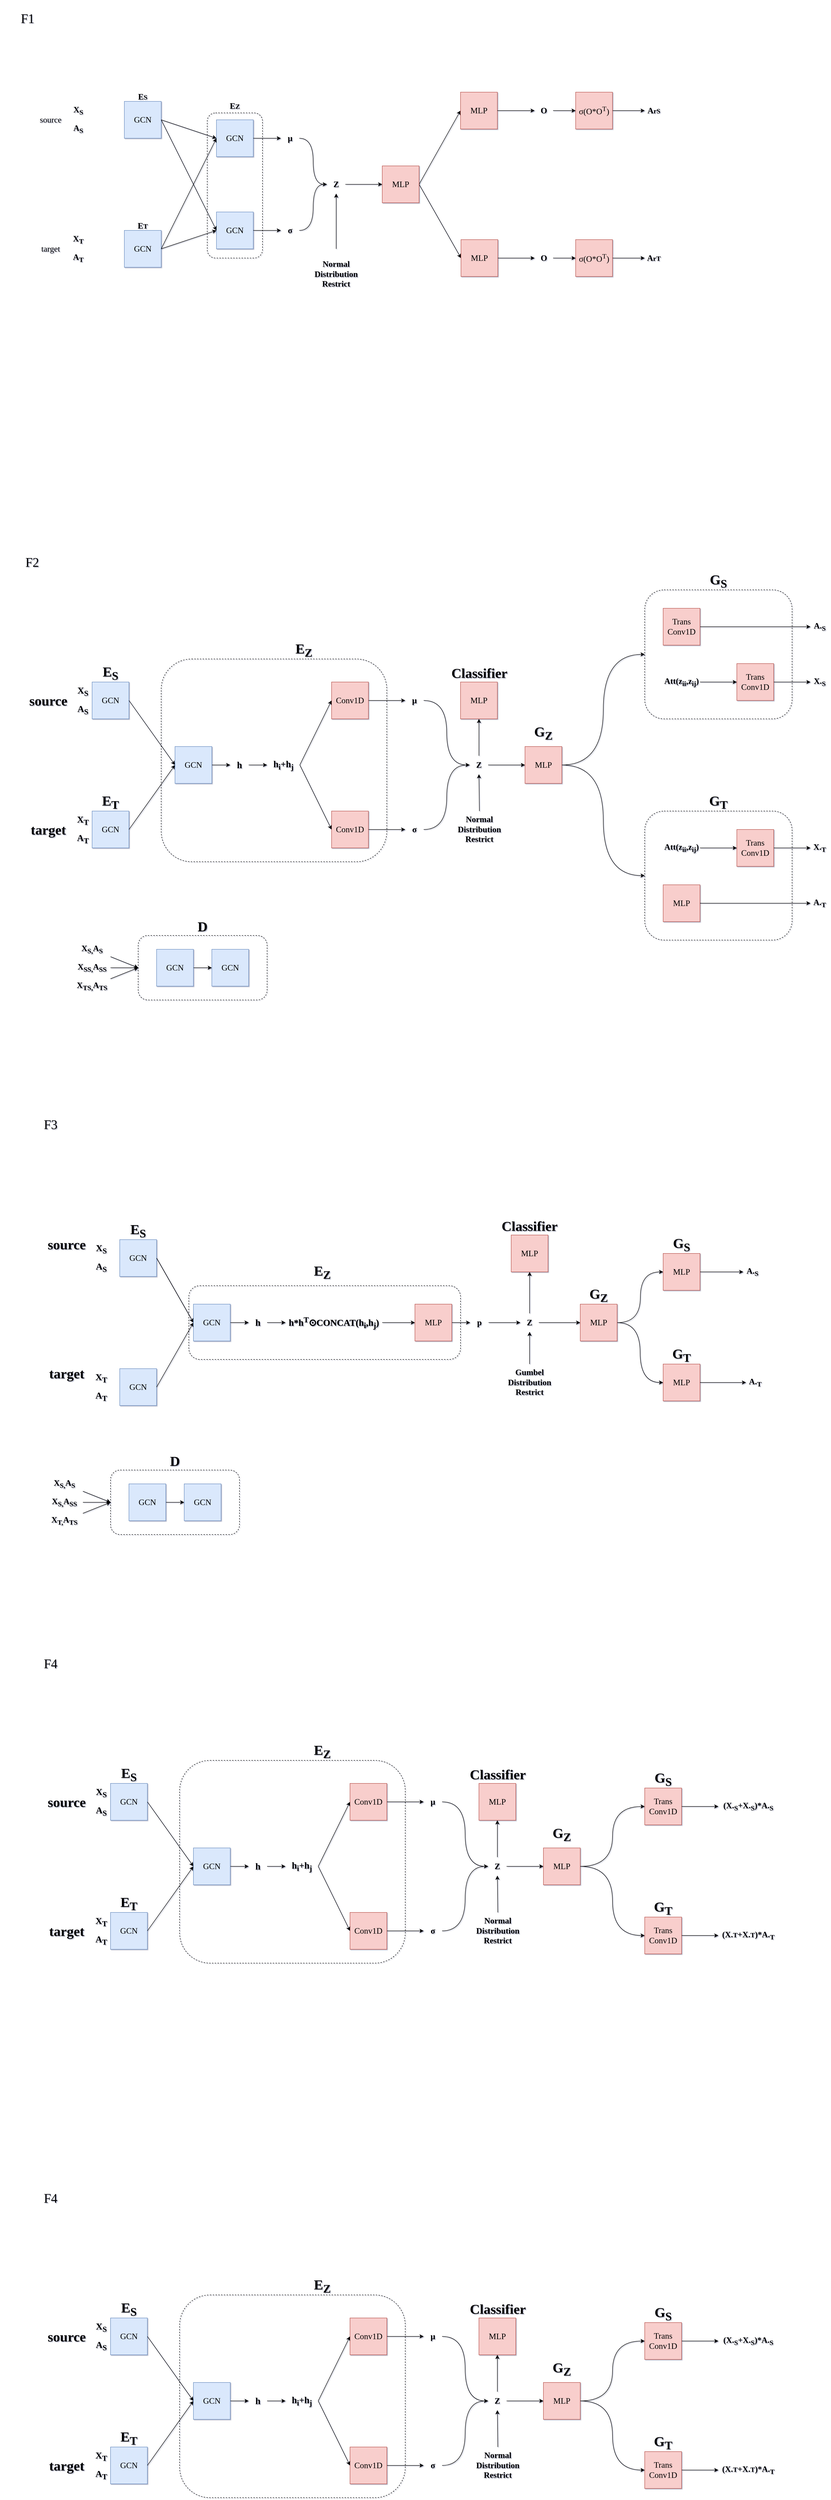 <mxfile version="13.9.9" type="device"><diagram id="uRp-Ezidh6T9ZGtEhQ2s" name="第 1 页"><mxGraphModel dx="2370" dy="1370" grid="1" gridSize="10" guides="1" tooltips="1" connect="1" arrows="1" fold="1" page="1" pageScale="1" pageWidth="827" pageHeight="1169" background="none" math="0" shadow="1"><root><mxCell id="0"/><mxCell id="1" parent="0"/><mxCell id="7CmXCeWLtxXLJjSj7pw9-159" value="" style="rounded=1;whiteSpace=wrap;html=1;dashed=1;fillColor=none;" parent="1" vertex="1"><mxGeometry x="1440" y="1280" width="320" height="280" as="geometry"/></mxCell><mxCell id="7CmXCeWLtxXLJjSj7pw9-148" value="" style="rounded=1;whiteSpace=wrap;html=1;dashed=1;fillColor=none;" parent="1" vertex="1"><mxGeometry x="390" y="1430" width="490" height="440" as="geometry"/></mxCell><mxCell id="7CmXCeWLtxXLJjSj7pw9-7" value="" style="rounded=1;whiteSpace=wrap;html=1;dashed=1;fillColor=none;" parent="1" vertex="1"><mxGeometry x="490" y="245" width="120" height="315" as="geometry"/></mxCell><mxCell id="SLWJfpebeWtvXgL8eMAG-1" value="&lt;font style=&quot;font-size: 18px;&quot;&gt;source&lt;/font&gt;" style="text;html=1;strokeColor=none;fillColor=none;align=center;verticalAlign=middle;whiteSpace=wrap;rounded=0;fontFamily=Times New Roman;fontSize=18;" parent="1" vertex="1"><mxGeometry x="110" y="240" width="80" height="40" as="geometry"/></mxCell><mxCell id="SLWJfpebeWtvXgL8eMAG-2" value="&lt;font style=&quot;font-size: 18px;&quot;&gt;target&lt;/font&gt;" style="text;html=1;strokeColor=none;fillColor=none;align=center;verticalAlign=middle;whiteSpace=wrap;rounded=0;fontFamily=Times New Roman;fontSize=18;" parent="1" vertex="1"><mxGeometry x="110" y="520" width="80" height="40" as="geometry"/></mxCell><mxCell id="SLWJfpebeWtvXgL8eMAG-3" value="&lt;font style=&quot;font-size: 18px&quot; face=&quot;Times New Roman&quot;&gt;GCN&lt;/font&gt;" style="rounded=0;whiteSpace=wrap;html=1;fillColor=#dae8fc;strokeColor=#6c8ebf;" parent="1" vertex="1"><mxGeometry x="310" y="220" width="80" height="80" as="geometry"/></mxCell><mxCell id="SLWJfpebeWtvXgL8eMAG-4" value="&lt;b style=&quot;font-size: 18px&quot;&gt;&lt;font face=&quot;Comic Sans MS&quot; style=&quot;font-size: 18px&quot;&gt;X&lt;sub&gt;S&lt;/sub&gt;&lt;/font&gt;&lt;/b&gt;" style="text;html=1;strokeColor=none;fillColor=none;align=center;verticalAlign=middle;whiteSpace=wrap;rounded=0;fontSize=18;" parent="1" vertex="1"><mxGeometry x="190" y="220" width="40" height="40" as="geometry"/></mxCell><mxCell id="SLWJfpebeWtvXgL8eMAG-5" value="&lt;b style=&quot;font-size: 18px&quot;&gt;&lt;font face=&quot;Comic Sans MS&quot; style=&quot;font-size: 18px&quot;&gt;A&lt;sub&gt;S&lt;/sub&gt;&lt;/font&gt;&lt;/b&gt;" style="text;html=1;strokeColor=none;fillColor=none;align=center;verticalAlign=middle;whiteSpace=wrap;rounded=0;fontSize=18;" parent="1" vertex="1"><mxGeometry x="190" y="260" width="40" height="40" as="geometry"/></mxCell><mxCell id="SLWJfpebeWtvXgL8eMAG-6" value="&lt;b style=&quot;font-size: 18px&quot;&gt;&lt;font face=&quot;Comic Sans MS&quot; style=&quot;font-size: 18px&quot;&gt;X&lt;sub&gt;T&lt;/sub&gt;&lt;/font&gt;&lt;/b&gt;" style="text;html=1;strokeColor=none;fillColor=none;align=center;verticalAlign=middle;whiteSpace=wrap;rounded=0;fontSize=18;" parent="1" vertex="1"><mxGeometry x="190" y="500" width="40" height="40" as="geometry"/></mxCell><mxCell id="SLWJfpebeWtvXgL8eMAG-7" value="&lt;b style=&quot;font-size: 18px&quot;&gt;&lt;font face=&quot;Comic Sans MS&quot; style=&quot;font-size: 18px&quot;&gt;A&lt;sub&gt;T&lt;/sub&gt;&lt;/font&gt;&lt;/b&gt;" style="text;html=1;strokeColor=none;fillColor=none;align=center;verticalAlign=middle;whiteSpace=wrap;rounded=0;fontSize=18;" parent="1" vertex="1"><mxGeometry x="190" y="540" width="40" height="40" as="geometry"/></mxCell><mxCell id="SLWJfpebeWtvXgL8eMAG-8" value="&lt;span style=&quot;font-family: &amp;#34;times new roman&amp;#34; ; font-size: 18px&quot;&gt;GCN&lt;/span&gt;" style="rounded=0;whiteSpace=wrap;html=1;fillColor=#dae8fc;strokeColor=#6c8ebf;" parent="1" vertex="1"><mxGeometry x="310" y="500" width="80" height="80" as="geometry"/></mxCell><mxCell id="SLWJfpebeWtvXgL8eMAG-9" value="&lt;span style=&quot;font-family: &amp;#34;times new roman&amp;#34; ; font-size: 18px&quot;&gt;GCN&lt;/span&gt;" style="rounded=0;whiteSpace=wrap;html=1;fillColor=#dae8fc;strokeColor=#6c8ebf;" parent="1" vertex="1"><mxGeometry x="510" y="260" width="80" height="80" as="geometry"/></mxCell><mxCell id="SLWJfpebeWtvXgL8eMAG-14" value="&lt;span style=&quot;font-family: &amp;#34;times new roman&amp;#34; ; font-size: 18px&quot;&gt;GCN&lt;/span&gt;" style="rounded=0;whiteSpace=wrap;html=1;fillColor=#dae8fc;strokeColor=#6c8ebf;" parent="1" vertex="1"><mxGeometry x="510" y="460" width="80" height="80" as="geometry"/></mxCell><mxCell id="SLWJfpebeWtvXgL8eMAG-15" value="" style="endArrow=classic;html=1;fontFamily=Times New Roman;fontSize=18;exitX=1;exitY=0.5;exitDx=0;exitDy=0;entryX=0;entryY=0.5;entryDx=0;entryDy=0;" parent="1" source="SLWJfpebeWtvXgL8eMAG-3" target="SLWJfpebeWtvXgL8eMAG-9" edge="1"><mxGeometry width="50" height="50" relative="1" as="geometry"><mxPoint x="550" y="490" as="sourcePoint"/><mxPoint x="600" y="440" as="targetPoint"/></mxGeometry></mxCell><mxCell id="SLWJfpebeWtvXgL8eMAG-16" value="" style="endArrow=classic;html=1;fontFamily=Times New Roman;fontSize=18;exitX=1;exitY=0.5;exitDx=0;exitDy=0;entryX=0;entryY=0.5;entryDx=0;entryDy=0;" parent="1" source="SLWJfpebeWtvXgL8eMAG-3" target="SLWJfpebeWtvXgL8eMAG-14" edge="1"><mxGeometry width="50" height="50" relative="1" as="geometry"><mxPoint x="400" y="290" as="sourcePoint"/><mxPoint x="520" y="330" as="targetPoint"/></mxGeometry></mxCell><mxCell id="SLWJfpebeWtvXgL8eMAG-17" value="" style="endArrow=classic;html=1;fontFamily=Times New Roman;fontSize=18;exitX=1;exitY=0.5;exitDx=0;exitDy=0;entryX=0;entryY=0.5;entryDx=0;entryDy=0;" parent="1" source="SLWJfpebeWtvXgL8eMAG-8" target="SLWJfpebeWtvXgL8eMAG-9" edge="1"><mxGeometry width="50" height="50" relative="1" as="geometry"><mxPoint x="410" y="300" as="sourcePoint"/><mxPoint x="530" y="340" as="targetPoint"/></mxGeometry></mxCell><mxCell id="SLWJfpebeWtvXgL8eMAG-18" value="" style="endArrow=classic;html=1;fontFamily=Times New Roman;fontSize=18;exitX=1;exitY=0.5;exitDx=0;exitDy=0;entryX=0;entryY=0.5;entryDx=0;entryDy=0;" parent="1" source="SLWJfpebeWtvXgL8eMAG-8" target="SLWJfpebeWtvXgL8eMAG-14" edge="1"><mxGeometry width="50" height="50" relative="1" as="geometry"><mxPoint x="410" y="560" as="sourcePoint"/><mxPoint x="510" y="520" as="targetPoint"/></mxGeometry></mxCell><mxCell id="SLWJfpebeWtvXgL8eMAG-19" value="" style="endArrow=classic;html=1;fontFamily=Times New Roman;fontSize=18;exitX=1;exitY=0.5;exitDx=0;exitDy=0;entryX=0;entryY=0.5;entryDx=0;entryDy=0;" parent="1" source="SLWJfpebeWtvXgL8eMAG-9" target="SLWJfpebeWtvXgL8eMAG-21" edge="1"><mxGeometry width="50" height="50" relative="1" as="geometry"><mxPoint x="650" y="330" as="sourcePoint"/><mxPoint x="680" y="320" as="targetPoint"/></mxGeometry></mxCell><mxCell id="SLWJfpebeWtvXgL8eMAG-20" value="" style="endArrow=classic;html=1;fontFamily=Times New Roman;fontSize=18;exitX=1;exitY=0.5;exitDx=0;exitDy=0;entryX=0;entryY=0.5;entryDx=0;entryDy=0;" parent="1" source="SLWJfpebeWtvXgL8eMAG-14" target="SLWJfpebeWtvXgL8eMAG-22" edge="1"><mxGeometry width="50" height="50" relative="1" as="geometry"><mxPoint x="590" y="519.5" as="sourcePoint"/><mxPoint x="680" y="519.5" as="targetPoint"/></mxGeometry></mxCell><mxCell id="SLWJfpebeWtvXgL8eMAG-21" value="&lt;font face=&quot;Comic Sans MS&quot;&gt;&lt;b&gt;μ&lt;/b&gt;&lt;/font&gt;" style="text;html=1;strokeColor=none;fillColor=none;align=center;verticalAlign=middle;whiteSpace=wrap;rounded=0;fontSize=18;" parent="1" vertex="1"><mxGeometry x="650" y="280" width="40" height="40" as="geometry"/></mxCell><mxCell id="SLWJfpebeWtvXgL8eMAG-22" value="&lt;font face=&quot;Comic Sans MS&quot;&gt;&lt;b&gt;σ&lt;/b&gt;&lt;/font&gt;" style="text;html=1;strokeColor=none;fillColor=none;align=center;verticalAlign=middle;whiteSpace=wrap;rounded=0;fontSize=18;" parent="1" vertex="1"><mxGeometry x="650" y="480" width="40" height="40" as="geometry"/></mxCell><mxCell id="7CmXCeWLtxXLJjSj7pw9-131" value="" style="edgeStyle=none;rounded=0;orthogonalLoop=1;jettySize=auto;html=1;" parent="1" source="SLWJfpebeWtvXgL8eMAG-23" target="7CmXCeWLtxXLJjSj7pw9-130" edge="1"><mxGeometry relative="1" as="geometry"/></mxCell><mxCell id="SLWJfpebeWtvXgL8eMAG-23" value="&lt;font face=&quot;Comic Sans MS&quot;&gt;&lt;b&gt;Z&lt;/b&gt;&lt;/font&gt;" style="text;html=1;strokeColor=none;fillColor=none;align=center;verticalAlign=middle;whiteSpace=wrap;rounded=0;fontSize=18;" parent="1" vertex="1"><mxGeometry x="750" y="380" width="40" height="40" as="geometry"/></mxCell><mxCell id="SLWJfpebeWtvXgL8eMAG-25" value="" style="endArrow=classic;html=1;fontFamily=Times New Roman;fontSize=18;exitX=1;exitY=0.5;exitDx=0;exitDy=0;entryX=0;entryY=0.5;entryDx=0;entryDy=0;edgeStyle=orthogonalEdgeStyle;curved=1;" parent="1" source="SLWJfpebeWtvXgL8eMAG-21" target="SLWJfpebeWtvXgL8eMAG-23" edge="1"><mxGeometry width="50" height="50" relative="1" as="geometry"><mxPoint x="610" y="430" as="sourcePoint"/><mxPoint x="700" y="430" as="targetPoint"/></mxGeometry></mxCell><mxCell id="SLWJfpebeWtvXgL8eMAG-26" value="" style="endArrow=classic;html=1;fontFamily=Times New Roman;fontSize=18;exitX=1;exitY=0.5;exitDx=0;exitDy=0;entryX=0;entryY=0.5;entryDx=0;entryDy=0;edgeStyle=orthogonalEdgeStyle;curved=1;" parent="1" source="SLWJfpebeWtvXgL8eMAG-22" target="SLWJfpebeWtvXgL8eMAG-23" edge="1"><mxGeometry width="50" height="50" relative="1" as="geometry"><mxPoint x="730" y="330" as="sourcePoint"/><mxPoint x="760" y="430" as="targetPoint"/></mxGeometry></mxCell><mxCell id="7CmXCeWLtxXLJjSj7pw9-1" value="&lt;font face=&quot;Times New Roman&quot;&gt;&lt;sub&gt;&lt;b&gt;&lt;span style=&quot;font-size: 18px&quot;&gt;E&lt;/span&gt;&lt;span style=&quot;font-size: 15px&quot;&gt;S&lt;/span&gt;&lt;/b&gt;&lt;/sub&gt;&lt;/font&gt;" style="text;html=1;strokeColor=none;fillColor=none;align=center;verticalAlign=middle;whiteSpace=wrap;rounded=0;" parent="1" vertex="1"><mxGeometry x="330" y="200" width="40" height="20" as="geometry"/></mxCell><mxCell id="7CmXCeWLtxXLJjSj7pw9-4" value="&lt;font face=&quot;Times New Roman&quot;&gt;&lt;sub&gt;&lt;b&gt;&lt;span style=&quot;font-size: 18px&quot;&gt;E&lt;/span&gt;&lt;span style=&quot;font-size: 15px&quot;&gt;T&lt;/span&gt;&lt;/b&gt;&lt;/sub&gt;&lt;/font&gt;" style="text;html=1;strokeColor=none;fillColor=none;align=center;verticalAlign=middle;whiteSpace=wrap;rounded=0;" parent="1" vertex="1"><mxGeometry x="330" y="480" width="40" height="20" as="geometry"/></mxCell><mxCell id="7CmXCeWLtxXLJjSj7pw9-5" value="&lt;font face=&quot;Times New Roman&quot;&gt;&lt;sub&gt;&lt;b&gt;&lt;span style=&quot;font-size: 18px&quot;&gt;E&lt;/span&gt;&lt;span style=&quot;font-size: 15px&quot;&gt;Z&lt;/span&gt;&lt;/b&gt;&lt;/sub&gt;&lt;/font&gt;" style="text;html=1;strokeColor=none;fillColor=none;align=center;verticalAlign=middle;whiteSpace=wrap;rounded=0;" parent="1" vertex="1"><mxGeometry x="530" y="220" width="40" height="20" as="geometry"/></mxCell><mxCell id="7CmXCeWLtxXLJjSj7pw9-63" value="" style="endArrow=classic;html=1;fontFamily=Times New Roman;fontSize=18;exitX=1;exitY=0.5;exitDx=0;exitDy=0;entryX=0;entryY=0.5;entryDx=0;entryDy=0;" parent="1" source="7CmXCeWLtxXLJjSj7pw9-130" target="7CmXCeWLtxXLJjSj7pw9-8" edge="1"><mxGeometry width="50" height="50" relative="1" as="geometry"><mxPoint x="800" y="390" as="sourcePoint"/><mxPoint x="920" y="430" as="targetPoint"/></mxGeometry></mxCell><mxCell id="7CmXCeWLtxXLJjSj7pw9-64" value="" style="endArrow=classic;html=1;fontFamily=Times New Roman;fontSize=18;entryX=0;entryY=0.5;entryDx=0;entryDy=0;exitX=1;exitY=0.5;exitDx=0;exitDy=0;" parent="1" source="7CmXCeWLtxXLJjSj7pw9-130" target="7CmXCeWLtxXLJjSj7pw9-55" edge="1"><mxGeometry width="50" height="50" relative="1" as="geometry"><mxPoint x="790" y="400" as="sourcePoint"/><mxPoint x="1070.0" y="590" as="targetPoint"/></mxGeometry></mxCell><mxCell id="7CmXCeWLtxXLJjSj7pw9-65" value="&lt;span style=&quot;font-size: 28px&quot;&gt;F1&lt;/span&gt;" style="text;html=1;strokeColor=none;fillColor=none;align=center;verticalAlign=middle;whiteSpace=wrap;rounded=0;fontFamily=Times New Roman;fontSize=18;" parent="1" vertex="1"><mxGeometry x="40" width="120" height="80" as="geometry"/></mxCell><mxCell id="7CmXCeWLtxXLJjSj7pw9-67" value="&lt;font style=&quot;font-size: 30px&quot;&gt;&lt;b&gt;source&lt;/b&gt;&lt;/font&gt;" style="text;html=1;strokeColor=none;fillColor=none;align=center;verticalAlign=middle;whiteSpace=wrap;rounded=0;fontFamily=Times New Roman;fontSize=18;" parent="1" vertex="1"><mxGeometry x="90" y="1480" width="110" height="80" as="geometry"/></mxCell><mxCell id="7CmXCeWLtxXLJjSj7pw9-69" value="&lt;font style=&quot;font-size: 18px&quot; face=&quot;Times New Roman&quot;&gt;GCN&lt;/font&gt;" style="rounded=0;whiteSpace=wrap;html=1;fillColor=#dae8fc;strokeColor=#6c8ebf;" parent="1" vertex="1"><mxGeometry x="240" y="1480" width="80" height="80" as="geometry"/></mxCell><mxCell id="7CmXCeWLtxXLJjSj7pw9-70" value="&lt;b style=&quot;font-size: 20px&quot;&gt;&lt;font face=&quot;Comic Sans MS&quot; style=&quot;font-size: 20px&quot;&gt;X&lt;sub&gt;S&lt;/sub&gt;&lt;/font&gt;&lt;/b&gt;" style="text;html=1;strokeColor=none;fillColor=none;align=center;verticalAlign=middle;whiteSpace=wrap;rounded=0;fontSize=18;" parent="1" vertex="1"><mxGeometry x="200" y="1480" width="40" height="40" as="geometry"/></mxCell><mxCell id="7CmXCeWLtxXLJjSj7pw9-71" value="&lt;b style=&quot;font-size: 20px&quot;&gt;&lt;font face=&quot;Comic Sans MS&quot; style=&quot;font-size: 20px&quot;&gt;A&lt;sub&gt;S&lt;/sub&gt;&lt;/font&gt;&lt;/b&gt;" style="text;html=1;strokeColor=none;fillColor=none;align=center;verticalAlign=middle;whiteSpace=wrap;rounded=0;fontSize=18;" parent="1" vertex="1"><mxGeometry x="200" y="1520" width="40" height="40" as="geometry"/></mxCell><mxCell id="7CmXCeWLtxXLJjSj7pw9-72" value="&lt;b style=&quot;font-size: 20px&quot;&gt;&lt;font face=&quot;Comic Sans MS&quot; style=&quot;font-size: 20px&quot;&gt;X&lt;sub&gt;T&lt;/sub&gt;&lt;/font&gt;&lt;/b&gt;" style="text;html=1;strokeColor=none;fillColor=none;align=center;verticalAlign=middle;whiteSpace=wrap;rounded=0;fontSize=18;" parent="1" vertex="1"><mxGeometry x="200" y="1760" width="40" height="40" as="geometry"/></mxCell><mxCell id="7CmXCeWLtxXLJjSj7pw9-73" value="&lt;b style=&quot;font-size: 20px&quot;&gt;&lt;font face=&quot;Comic Sans MS&quot; style=&quot;font-size: 20px&quot;&gt;A&lt;sub&gt;T&lt;/sub&gt;&lt;/font&gt;&lt;/b&gt;" style="text;html=1;strokeColor=none;fillColor=none;align=center;verticalAlign=middle;whiteSpace=wrap;rounded=0;fontSize=18;" parent="1" vertex="1"><mxGeometry x="200" y="1800" width="40" height="40" as="geometry"/></mxCell><mxCell id="7CmXCeWLtxXLJjSj7pw9-74" value="&lt;span style=&quot;font-family: &amp;#34;times new roman&amp;#34; ; font-size: 18px&quot;&gt;GCN&lt;/span&gt;" style="rounded=0;whiteSpace=wrap;html=1;fillColor=#dae8fc;strokeColor=#6c8ebf;" parent="1" vertex="1"><mxGeometry x="240" y="1760" width="80" height="80" as="geometry"/></mxCell><mxCell id="7CmXCeWLtxXLJjSj7pw9-77" value="" style="endArrow=classic;html=1;fontFamily=Times New Roman;fontSize=18;exitX=1;exitY=0.5;exitDx=0;exitDy=0;entryX=0;entryY=0.5;entryDx=0;entryDy=0;" parent="1" source="7CmXCeWLtxXLJjSj7pw9-69" target="7CmXCeWLtxXLJjSj7pw9-144" edge="1"><mxGeometry width="50" height="50" relative="1" as="geometry"><mxPoint x="500" y="1740" as="sourcePoint"/><mxPoint x="460" y="1550" as="targetPoint"/></mxGeometry></mxCell><mxCell id="7CmXCeWLtxXLJjSj7pw9-80" value="" style="endArrow=classic;html=1;fontFamily=Times New Roman;fontSize=18;exitX=1;exitY=0.5;exitDx=0;exitDy=0;entryX=0;entryY=0.5;entryDx=0;entryDy=0;" parent="1" source="7CmXCeWLtxXLJjSj7pw9-74" target="7CmXCeWLtxXLJjSj7pw9-144" edge="1"><mxGeometry width="50" height="50" relative="1" as="geometry"><mxPoint x="360" y="1810" as="sourcePoint"/><mxPoint x="460" y="1750" as="targetPoint"/></mxGeometry></mxCell><mxCell id="7CmXCeWLtxXLJjSj7pw9-81" value="" style="endArrow=classic;html=1;fontFamily=Times New Roman;fontSize=18;exitX=1;exitY=0.5;exitDx=0;exitDy=0;entryX=0;entryY=0.5;entryDx=0;entryDy=0;" parent="1" source="7CmXCeWLtxXLJjSj7pw9-138" target="7CmXCeWLtxXLJjSj7pw9-83" edge="1"><mxGeometry width="50" height="50" relative="1" as="geometry"><mxPoint x="1181" y="1534" as="sourcePoint"/><mxPoint x="1271" y="1554" as="targetPoint"/></mxGeometry></mxCell><mxCell id="7CmXCeWLtxXLJjSj7pw9-82" value="" style="endArrow=classic;html=1;fontFamily=Times New Roman;fontSize=18;exitX=1;exitY=0.5;exitDx=0;exitDy=0;entryX=0;entryY=0.5;entryDx=0;entryDy=0;" parent="1" source="7CmXCeWLtxXLJjSj7pw9-140" target="7CmXCeWLtxXLJjSj7pw9-84" edge="1"><mxGeometry width="50" height="50" relative="1" as="geometry"><mxPoint x="1181" y="1734" as="sourcePoint"/><mxPoint x="1271" y="1753.5" as="targetPoint"/></mxGeometry></mxCell><mxCell id="7CmXCeWLtxXLJjSj7pw9-83" value="&lt;font face=&quot;Comic Sans MS&quot;&gt;&lt;b&gt;μ&lt;/b&gt;&lt;/font&gt;" style="text;html=1;strokeColor=none;fillColor=none;align=center;verticalAlign=middle;whiteSpace=wrap;rounded=0;fontSize=18;" parent="1" vertex="1"><mxGeometry x="920" y="1500" width="40" height="40" as="geometry"/></mxCell><mxCell id="7CmXCeWLtxXLJjSj7pw9-84" value="&lt;font face=&quot;Comic Sans MS&quot;&gt;&lt;b&gt;σ&lt;/b&gt;&lt;/font&gt;" style="text;html=1;strokeColor=none;fillColor=none;align=center;verticalAlign=middle;whiteSpace=wrap;rounded=0;fontSize=18;" parent="1" vertex="1"><mxGeometry x="920" y="1780" width="40" height="40" as="geometry"/></mxCell><mxCell id="7CmXCeWLtxXLJjSj7pw9-177" value="" style="edgeStyle=none;rounded=0;orthogonalLoop=1;jettySize=auto;html=1;" parent="1" source="7CmXCeWLtxXLJjSj7pw9-85" target="7CmXCeWLtxXLJjSj7pw9-174" edge="1"><mxGeometry relative="1" as="geometry"/></mxCell><mxCell id="7CmXCeWLtxXLJjSj7pw9-85" value="&lt;font face=&quot;Comic Sans MS&quot;&gt;&lt;b&gt;Z&lt;/b&gt;&lt;/font&gt;" style="text;html=1;strokeColor=none;fillColor=none;align=center;verticalAlign=middle;whiteSpace=wrap;rounded=0;fontSize=18;" parent="1" vertex="1"><mxGeometry x="1060" y="1640" width="40" height="40" as="geometry"/></mxCell><mxCell id="7CmXCeWLtxXLJjSj7pw9-86" value="" style="endArrow=classic;html=1;fontFamily=Times New Roman;fontSize=18;exitX=1;exitY=0.5;exitDx=0;exitDy=0;entryX=0;entryY=0.5;entryDx=0;entryDy=0;edgeStyle=orthogonalEdgeStyle;curved=1;" parent="1" source="7CmXCeWLtxXLJjSj7pw9-83" target="7CmXCeWLtxXLJjSj7pw9-85" edge="1"><mxGeometry width="50" height="50" relative="1" as="geometry"><mxPoint x="1201" y="1664" as="sourcePoint"/><mxPoint x="1291" y="1664" as="targetPoint"/></mxGeometry></mxCell><mxCell id="7CmXCeWLtxXLJjSj7pw9-87" value="" style="endArrow=classic;html=1;fontFamily=Times New Roman;fontSize=18;exitX=1;exitY=0.5;exitDx=0;exitDy=0;entryX=0;entryY=0.5;entryDx=0;entryDy=0;edgeStyle=orthogonalEdgeStyle;curved=1;" parent="1" source="7CmXCeWLtxXLJjSj7pw9-84" target="7CmXCeWLtxXLJjSj7pw9-85" edge="1"><mxGeometry width="50" height="50" relative="1" as="geometry"><mxPoint x="1321" y="1564" as="sourcePoint"/><mxPoint x="1351" y="1664" as="targetPoint"/></mxGeometry></mxCell><mxCell id="7CmXCeWLtxXLJjSj7pw9-88" value="&lt;font face=&quot;Times New Roman&quot;&gt;&lt;span style=&quot;font-size: 30px&quot;&gt;&lt;b&gt;E&lt;sub&gt;S&lt;/sub&gt;&lt;/b&gt;&lt;/span&gt;&lt;/font&gt;" style="text;html=1;strokeColor=none;fillColor=none;align=center;verticalAlign=middle;whiteSpace=wrap;rounded=0;" parent="1" vertex="1"><mxGeometry x="240" y="1440" width="80" height="40" as="geometry"/></mxCell><mxCell id="7CmXCeWLtxXLJjSj7pw9-123" value="&lt;span style=&quot;font-size: 28px&quot;&gt;F2&lt;/span&gt;" style="text;html=1;strokeColor=none;fillColor=none;align=center;verticalAlign=middle;whiteSpace=wrap;rounded=0;fontFamily=Times New Roman;fontSize=18;" parent="1" vertex="1"><mxGeometry x="50" y="1180" width="120" height="80" as="geometry"/></mxCell><mxCell id="7CmXCeWLtxXLJjSj7pw9-124" value="&lt;font face=&quot;Comic Sans MS&quot;&gt;&lt;b&gt;Normal Distribution&lt;br&gt;Restrict&lt;br&gt;&lt;/b&gt;&lt;/font&gt;" style="text;html=1;strokeColor=none;fillColor=none;align=center;verticalAlign=middle;whiteSpace=wrap;rounded=0;fontSize=18;" parent="1" vertex="1"><mxGeometry x="710" y="540" width="120" height="110" as="geometry"/></mxCell><mxCell id="7CmXCeWLtxXLJjSj7pw9-125" value="" style="endArrow=classic;html=1;fontFamily=Times New Roman;fontSize=18;exitX=0.5;exitY=0;exitDx=0;exitDy=0;entryX=0.5;entryY=1;entryDx=0;entryDy=0;" parent="1" source="7CmXCeWLtxXLJjSj7pw9-124" target="SLWJfpebeWtvXgL8eMAG-23" edge="1"><mxGeometry width="50" height="50" relative="1" as="geometry"><mxPoint x="600" y="310" as="sourcePoint"/><mxPoint x="660" y="310" as="targetPoint"/></mxGeometry></mxCell><mxCell id="7CmXCeWLtxXLJjSj7pw9-128" value="&lt;font face=&quot;Comic Sans MS&quot;&gt;&lt;b&gt;Normal Distribution&lt;br&gt;Restrict&lt;br&gt;&lt;/b&gt;&lt;/font&gt;" style="text;html=1;strokeColor=none;fillColor=none;align=center;verticalAlign=middle;whiteSpace=wrap;rounded=0;fontSize=18;" parent="1" vertex="1"><mxGeometry x="1021" y="1760" width="120" height="80" as="geometry"/></mxCell><mxCell id="7CmXCeWLtxXLJjSj7pw9-129" value="" style="endArrow=classic;html=1;fontFamily=Times New Roman;fontSize=18;entryX=0.5;entryY=1;entryDx=0;entryDy=0;exitX=0.5;exitY=0;exitDx=0;exitDy=0;" parent="1" source="7CmXCeWLtxXLJjSj7pw9-128" target="7CmXCeWLtxXLJjSj7pw9-85" edge="1"><mxGeometry width="50" height="50" relative="1" as="geometry"><mxPoint x="1480" y="1764" as="sourcePoint"/><mxPoint x="1241" y="1670" as="targetPoint"/></mxGeometry></mxCell><mxCell id="7CmXCeWLtxXLJjSj7pw9-130" value="&lt;font face=&quot;Times New Roman&quot;&gt;&lt;span style=&quot;font-size: 18px&quot;&gt;MLP&lt;/span&gt;&lt;/font&gt;" style="rounded=0;whiteSpace=wrap;html=1;fillColor=#f8cecc;strokeColor=#b85450;" parent="1" vertex="1"><mxGeometry x="870" y="360" width="80" height="80" as="geometry"/></mxCell><mxCell id="7CmXCeWLtxXLJjSj7pw9-133" value="&lt;b style=&quot;font-family: &amp;#34;comic sans ms&amp;#34; ; font-size: 20px&quot;&gt;h&lt;/b&gt;" style="text;html=1;strokeColor=none;fillColor=none;align=center;verticalAlign=middle;whiteSpace=wrap;rounded=0;fontSize=18;" parent="1" vertex="1"><mxGeometry x="540" y="1640" width="40" height="40" as="geometry"/></mxCell><mxCell id="7CmXCeWLtxXLJjSj7pw9-136" value="&lt;b style=&quot;font-family: &amp;#34;comic sans ms&amp;#34; ; font-size: 20px&quot;&gt;h&lt;sub&gt;i&lt;/sub&gt;+h&lt;sub&gt;j&lt;/sub&gt;&lt;/b&gt;" style="text;html=1;strokeColor=none;fillColor=none;align=center;verticalAlign=middle;whiteSpace=wrap;rounded=0;fontSize=18;" parent="1" vertex="1"><mxGeometry x="620" y="1640" width="71" height="40" as="geometry"/></mxCell><mxCell id="7CmXCeWLtxXLJjSj7pw9-137" value="" style="edgeStyle=none;rounded=0;orthogonalLoop=1;jettySize=auto;html=1;exitX=1;exitY=0.5;exitDx=0;exitDy=0;entryX=0;entryY=0.5;entryDx=0;entryDy=0;" parent="1" source="7CmXCeWLtxXLJjSj7pw9-133" target="7CmXCeWLtxXLJjSj7pw9-136" edge="1"><mxGeometry relative="1" as="geometry"><mxPoint x="430" y="1520" as="sourcePoint"/><mxPoint x="470" y="1520" as="targetPoint"/></mxGeometry></mxCell><mxCell id="7CmXCeWLtxXLJjSj7pw9-138" value="&lt;font face=&quot;Times New Roman&quot;&gt;&lt;span style=&quot;font-size: 18px&quot;&gt;Conv1D&lt;/span&gt;&lt;/font&gt;" style="rounded=0;whiteSpace=wrap;html=1;fillColor=#f8cecc;strokeColor=#b85450;" parent="1" vertex="1"><mxGeometry x="760" y="1480" width="80" height="80" as="geometry"/></mxCell><mxCell id="7CmXCeWLtxXLJjSj7pw9-140" value="&lt;span style=&quot;font-family: &amp;#34;times new roman&amp;#34; ; font-size: 18px&quot;&gt;Conv1D&lt;/span&gt;" style="rounded=0;whiteSpace=wrap;html=1;fillColor=#f8cecc;strokeColor=#b85450;" parent="1" vertex="1"><mxGeometry x="760" y="1760" width="80" height="80" as="geometry"/></mxCell><mxCell id="7CmXCeWLtxXLJjSj7pw9-142" value="" style="edgeStyle=none;rounded=0;orthogonalLoop=1;jettySize=auto;html=1;exitX=1;exitY=0.5;exitDx=0;exitDy=0;entryX=0;entryY=0.5;entryDx=0;entryDy=0;" parent="1" source="7CmXCeWLtxXLJjSj7pw9-136" target="7CmXCeWLtxXLJjSj7pw9-140" edge="1"><mxGeometry relative="1" as="geometry"><mxPoint x="1090.0" y="1520" as="sourcePoint"/><mxPoint x="1140" y="1530" as="targetPoint"/></mxGeometry></mxCell><mxCell id="7CmXCeWLtxXLJjSj7pw9-143" value="" style="edgeStyle=none;rounded=0;orthogonalLoop=1;jettySize=auto;html=1;entryX=0;entryY=0.5;entryDx=0;entryDy=0;exitX=1;exitY=0.5;exitDx=0;exitDy=0;" parent="1" source="7CmXCeWLtxXLJjSj7pw9-136" target="7CmXCeWLtxXLJjSj7pw9-138" edge="1"><mxGeometry relative="1" as="geometry"><mxPoint x="1090" y="1800" as="sourcePoint"/><mxPoint x="1140" y="1810" as="targetPoint"/></mxGeometry></mxCell><mxCell id="7CmXCeWLtxXLJjSj7pw9-145" value="" style="edgeStyle=none;rounded=0;orthogonalLoop=1;jettySize=auto;html=1;" parent="1" source="7CmXCeWLtxXLJjSj7pw9-144" target="7CmXCeWLtxXLJjSj7pw9-133" edge="1"><mxGeometry relative="1" as="geometry"/></mxCell><mxCell id="7CmXCeWLtxXLJjSj7pw9-144" value="&lt;span style=&quot;font-family: &amp;#34;times new roman&amp;#34; ; font-size: 18px&quot;&gt;GCN&lt;/span&gt;" style="rounded=0;whiteSpace=wrap;html=1;fillColor=#dae8fc;strokeColor=#6c8ebf;" parent="1" vertex="1"><mxGeometry x="420" y="1620" width="80" height="80" as="geometry"/></mxCell><mxCell id="7CmXCeWLtxXLJjSj7pw9-172" value="" style="edgeStyle=orthogonalEdgeStyle;rounded=0;orthogonalLoop=1;jettySize=auto;html=1;entryX=0;entryY=0.5;entryDx=0;entryDy=0;exitX=1;exitY=0.5;exitDx=0;exitDy=0;curved=1;" parent="1" source="7CmXCeWLtxXLJjSj7pw9-174" target="7CmXCeWLtxXLJjSj7pw9-163" edge="1"><mxGeometry relative="1" as="geometry"><mxPoint x="1260" y="1650" as="sourcePoint"/><mxPoint x="1270.0" y="1500" as="targetPoint"/></mxGeometry></mxCell><mxCell id="7CmXCeWLtxXLJjSj7pw9-173" value="" style="rounded=1;whiteSpace=wrap;html=1;dashed=1;fillColor=none;" parent="1" vertex="1"><mxGeometry x="340" y="2030" width="280" height="140" as="geometry"/></mxCell><mxCell id="7CmXCeWLtxXLJjSj7pw9-174" value="&lt;font face=&quot;Times New Roman&quot;&gt;&lt;span style=&quot;font-size: 18px&quot;&gt;MLP&lt;/span&gt;&lt;/font&gt;" style="rounded=0;whiteSpace=wrap;html=1;fillColor=#f8cecc;strokeColor=#b85450;" parent="1" vertex="1"><mxGeometry x="1180" y="1620" width="80" height="80" as="geometry"/></mxCell><mxCell id="7CmXCeWLtxXLJjSj7pw9-178" value="&lt;font face=&quot;Times New Roman&quot;&gt;&lt;span style=&quot;font-size: 30px&quot;&gt;&lt;b&gt;E&lt;sub&gt;T&lt;/sub&gt;&lt;/b&gt;&lt;/span&gt;&lt;/font&gt;" style="text;html=1;strokeColor=none;fillColor=none;align=center;verticalAlign=middle;whiteSpace=wrap;rounded=0;" parent="1" vertex="1"><mxGeometry x="240" y="1720" width="80" height="40" as="geometry"/></mxCell><mxCell id="7CmXCeWLtxXLJjSj7pw9-179" value="&lt;font face=&quot;Times New Roman&quot;&gt;&lt;span style=&quot;font-size: 30px&quot;&gt;&lt;b&gt;E&lt;sub&gt;Z&lt;/sub&gt;&lt;/b&gt;&lt;/span&gt;&lt;/font&gt;" style="text;html=1;strokeColor=none;fillColor=none;align=center;verticalAlign=middle;whiteSpace=wrap;rounded=0;" parent="1" vertex="1"><mxGeometry x="660" y="1390" width="80" height="40" as="geometry"/></mxCell><mxCell id="7CmXCeWLtxXLJjSj7pw9-180" value="&lt;font face=&quot;Times New Roman&quot;&gt;&lt;span style=&quot;font-size: 30px&quot;&gt;&lt;b&gt;G&lt;sub&gt;Z&lt;/sub&gt;&lt;/b&gt;&lt;/span&gt;&lt;/font&gt;" style="text;html=1;strokeColor=none;fillColor=none;align=center;verticalAlign=middle;whiteSpace=wrap;rounded=0;" parent="1" vertex="1"><mxGeometry x="1180" y="1570" width="80" height="40" as="geometry"/></mxCell><mxCell id="7CmXCeWLtxXLJjSj7pw9-182" value="&lt;font face=&quot;Times New Roman&quot;&gt;&lt;span style=&quot;font-size: 30px&quot;&gt;&lt;b&gt;G&lt;sub&gt;S&lt;/sub&gt;&lt;/b&gt;&lt;/span&gt;&lt;/font&gt;" style="text;html=1;strokeColor=none;fillColor=none;align=center;verticalAlign=middle;whiteSpace=wrap;rounded=0;" parent="1" vertex="1"><mxGeometry x="1560" y="1240" width="80" height="40" as="geometry"/></mxCell><mxCell id="7CmXCeWLtxXLJjSj7pw9-185" value="&lt;font face=&quot;Times New Roman&quot;&gt;&lt;span style=&quot;font-size: 30px&quot;&gt;&lt;b&gt;G&lt;sub&gt;T&lt;/sub&gt;&lt;/b&gt;&lt;/span&gt;&lt;/font&gt;" style="text;html=1;strokeColor=none;fillColor=none;align=center;verticalAlign=middle;whiteSpace=wrap;rounded=0;" parent="1" vertex="1"><mxGeometry x="1560" y="1720" width="80" height="40" as="geometry"/></mxCell><mxCell id="7CmXCeWLtxXLJjSj7pw9-188" value="" style="edgeStyle=none;rounded=0;orthogonalLoop=1;jettySize=auto;html=1;" parent="1" source="7CmXCeWLtxXLJjSj7pw9-186" target="7CmXCeWLtxXLJjSj7pw9-187" edge="1"><mxGeometry relative="1" as="geometry"/></mxCell><mxCell id="7CmXCeWLtxXLJjSj7pw9-186" value="&lt;font style=&quot;font-size: 18px&quot; face=&quot;Times New Roman&quot;&gt;GCN&lt;/font&gt;" style="rounded=0;whiteSpace=wrap;html=1;fillColor=#dae8fc;strokeColor=#6c8ebf;" parent="1" vertex="1"><mxGeometry x="380" y="2060" width="80" height="80" as="geometry"/></mxCell><mxCell id="7CmXCeWLtxXLJjSj7pw9-187" value="&lt;font style=&quot;font-size: 18px&quot; face=&quot;Times New Roman&quot;&gt;GCN&lt;/font&gt;" style="rounded=0;whiteSpace=wrap;html=1;fillColor=#dae8fc;strokeColor=#6c8ebf;" parent="1" vertex="1"><mxGeometry x="500" y="2060" width="80" height="80" as="geometry"/></mxCell><mxCell id="7CmXCeWLtxXLJjSj7pw9-189" value="&lt;font face=&quot;Times New Roman&quot;&gt;&lt;span style=&quot;font-size: 30px&quot;&gt;&lt;b&gt;D&lt;/b&gt;&lt;/span&gt;&lt;/font&gt;" style="text;html=1;strokeColor=none;fillColor=none;align=center;verticalAlign=middle;whiteSpace=wrap;rounded=0;" parent="1" vertex="1"><mxGeometry x="440" y="1990" width="80" height="40" as="geometry"/></mxCell><mxCell id="7CmXCeWLtxXLJjSj7pw9-193" value="" style="edgeStyle=none;rounded=0;orthogonalLoop=1;jettySize=auto;html=1;entryX=0;entryY=0.5;entryDx=0;entryDy=0;" parent="1" source="7CmXCeWLtxXLJjSj7pw9-190" target="7CmXCeWLtxXLJjSj7pw9-173" edge="1"><mxGeometry relative="1" as="geometry"/></mxCell><mxCell id="7CmXCeWLtxXLJjSj7pw9-190" value="&lt;b style=&quot;font-family: &amp;#34;comic sans ms&amp;#34;&quot;&gt;X&lt;sub&gt;S,&lt;/sub&gt;&lt;/b&gt;&lt;font face=&quot;Comic Sans MS&quot;&gt;&lt;b&gt;A&lt;sub&gt;S&lt;/sub&gt;&lt;/b&gt;&lt;/font&gt;" style="text;html=1;strokeColor=none;fillColor=none;align=center;verticalAlign=middle;whiteSpace=wrap;rounded=0;fontSize=18;" parent="1" vertex="1"><mxGeometry x="200" y="2040" width="80" height="40" as="geometry"/></mxCell><mxCell id="7CmXCeWLtxXLJjSj7pw9-194" value="" style="edgeStyle=none;rounded=0;orthogonalLoop=1;jettySize=auto;html=1;" parent="1" source="7CmXCeWLtxXLJjSj7pw9-191" edge="1"><mxGeometry relative="1" as="geometry"><mxPoint x="340" y="2100" as="targetPoint"/></mxGeometry></mxCell><mxCell id="7CmXCeWLtxXLJjSj7pw9-191" value="&lt;b style=&quot;font-family: &amp;#34;comic sans ms&amp;#34;&quot;&gt;X&lt;sub&gt;SS,&lt;/sub&gt;&lt;/b&gt;&lt;font face=&quot;Comic Sans MS&quot;&gt;&lt;b&gt;A&lt;sub&gt;SS&lt;/sub&gt;&lt;/b&gt;&lt;/font&gt;" style="text;html=1;strokeColor=none;fillColor=none;align=center;verticalAlign=middle;whiteSpace=wrap;rounded=0;fontSize=18;" parent="1" vertex="1"><mxGeometry x="200" y="2080" width="80" height="40" as="geometry"/></mxCell><mxCell id="7CmXCeWLtxXLJjSj7pw9-195" value="" style="edgeStyle=none;rounded=0;orthogonalLoop=1;jettySize=auto;html=1;entryX=0;entryY=0.5;entryDx=0;entryDy=0;" parent="1" source="7CmXCeWLtxXLJjSj7pw9-192" target="7CmXCeWLtxXLJjSj7pw9-173" edge="1"><mxGeometry relative="1" as="geometry"/></mxCell><mxCell id="7CmXCeWLtxXLJjSj7pw9-192" value="&lt;b style=&quot;font-family: &amp;#34;comic sans ms&amp;#34;&quot;&gt;X&lt;sub&gt;TS,&lt;/sub&gt;&lt;/b&gt;&lt;font face=&quot;Comic Sans MS&quot;&gt;&lt;b&gt;A&lt;sub&gt;TS&lt;/sub&gt;&lt;/b&gt;&lt;/font&gt;" style="text;html=1;strokeColor=none;fillColor=none;align=center;verticalAlign=middle;whiteSpace=wrap;rounded=0;fontSize=18;" parent="1" vertex="1"><mxGeometry x="200" y="2120" width="80" height="40" as="geometry"/></mxCell><mxCell id="7CmXCeWLtxXLJjSj7pw9-157" value="&lt;font face=&quot;Comic Sans MS&quot;&gt;&lt;b&gt;Att(z&lt;sub&gt;ii&lt;/sub&gt;,z&lt;sub&gt;ij&lt;/sub&gt;)&lt;/b&gt;&lt;/font&gt;" style="text;html=1;strokeColor=none;fillColor=none;align=center;verticalAlign=middle;whiteSpace=wrap;rounded=0;fontSize=18;" parent="1" vertex="1"><mxGeometry x="1480" y="1460" width="80" height="40" as="geometry"/></mxCell><mxCell id="7CmXCeWLtxXLJjSj7pw9-163" value="" style="rounded=1;whiteSpace=wrap;html=1;dashed=1;fillColor=none;" parent="1" vertex="1"><mxGeometry x="1440" y="1760" width="320" height="280" as="geometry"/></mxCell><mxCell id="7CmXCeWLtxXLJjSj7pw9-164" value="&lt;font face=&quot;Times New Roman&quot;&gt;&lt;span style=&quot;font-size: 18px&quot;&gt;MLP&lt;/span&gt;&lt;/font&gt;" style="rounded=0;whiteSpace=wrap;html=1;fillColor=#f8cecc;strokeColor=#b85450;" parent="1" vertex="1"><mxGeometry x="1480" y="1920" width="80" height="80" as="geometry"/></mxCell><mxCell id="7CmXCeWLtxXLJjSj7pw9-165" value="&lt;font face=&quot;Comic Sans MS&quot;&gt;&lt;b&gt;A.&lt;sub&gt;T&lt;/sub&gt;&lt;/b&gt;&lt;/font&gt;" style="text;html=1;strokeColor=none;fillColor=none;align=center;verticalAlign=middle;whiteSpace=wrap;rounded=0;fontSize=18;" parent="1" vertex="1"><mxGeometry x="1800" y="1940" width="40" height="40" as="geometry"/></mxCell><mxCell id="7CmXCeWLtxXLJjSj7pw9-166" value="" style="edgeStyle=none;rounded=0;orthogonalLoop=1;jettySize=auto;html=1;exitX=1;exitY=0.5;exitDx=0;exitDy=0;" parent="1" source="7CmXCeWLtxXLJjSj7pw9-164" target="7CmXCeWLtxXLJjSj7pw9-165" edge="1"><mxGeometry x="1440" y="1780" as="geometry"/></mxCell><mxCell id="7CmXCeWLtxXLJjSj7pw9-168" value="&lt;font face=&quot;Comic Sans MS&quot;&gt;&lt;b&gt;X.&lt;sub&gt;T&lt;/sub&gt;&lt;/b&gt;&lt;/font&gt;" style="text;html=1;strokeColor=none;fillColor=none;align=center;verticalAlign=middle;whiteSpace=wrap;rounded=0;fontSize=18;" parent="1" vertex="1"><mxGeometry x="1800" y="1820" width="40" height="40" as="geometry"/></mxCell><mxCell id="7CmXCeWLtxXLJjSj7pw9-169" value="" style="edgeStyle=none;rounded=0;orthogonalLoop=1;jettySize=auto;html=1;" parent="1" source="7CmXCeWLtxXLJjSj7pw9-167" target="7CmXCeWLtxXLJjSj7pw9-168" edge="1"><mxGeometry x="1440" y="1780" as="geometry"/></mxCell><mxCell id="7CmXCeWLtxXLJjSj7pw9-167" value="&lt;span style=&quot;font-family: &amp;#34;times new roman&amp;#34; ; font-size: 18px&quot;&gt;Trans&lt;/span&gt;&lt;br style=&quot;font-family: &amp;#34;times new roman&amp;#34; ; font-size: 18px&quot;&gt;&lt;span style=&quot;font-family: &amp;#34;times new roman&amp;#34; ; font-size: 18px&quot;&gt;Conv1D&lt;/span&gt;" style="rounded=0;whiteSpace=wrap;html=1;fillColor=#f8cecc;strokeColor=#b85450;" parent="1" vertex="1"><mxGeometry x="1640" y="1800" width="80" height="80" as="geometry"/></mxCell><mxCell id="7CmXCeWLtxXLJjSj7pw9-151" value="&lt;font face=&quot;Comic Sans MS&quot;&gt;&lt;b&gt;A.&lt;sub&gt;S&lt;/sub&gt;&lt;/b&gt;&lt;/font&gt;" style="text;html=1;strokeColor=none;fillColor=none;align=center;verticalAlign=middle;whiteSpace=wrap;rounded=0;fontSize=18;" parent="1" vertex="1"><mxGeometry x="1800" y="1340" width="40" height="40" as="geometry"/></mxCell><mxCell id="7CmXCeWLtxXLJjSj7pw9-152" value="" style="edgeStyle=none;rounded=0;orthogonalLoop=1;jettySize=auto;html=1;" parent="1" source="7CmXCeWLtxXLJjSj7pw9-146" target="7CmXCeWLtxXLJjSj7pw9-151" edge="1"><mxGeometry x="1460" y="1280" as="geometry"/></mxCell><mxCell id="7CmXCeWLtxXLJjSj7pw9-154" value="&lt;font face=&quot;Comic Sans MS&quot;&gt;&lt;b&gt;X.&lt;sub&gt;S&lt;/sub&gt;&lt;/b&gt;&lt;/font&gt;" style="text;html=1;strokeColor=none;fillColor=none;align=center;verticalAlign=middle;whiteSpace=wrap;rounded=0;fontSize=18;" parent="1" vertex="1"><mxGeometry x="1800" y="1460" width="40" height="40" as="geometry"/></mxCell><mxCell id="7CmXCeWLtxXLJjSj7pw9-155" value="" style="edgeStyle=none;rounded=0;orthogonalLoop=1;jettySize=auto;html=1;" parent="1" source="7CmXCeWLtxXLJjSj7pw9-153" target="7CmXCeWLtxXLJjSj7pw9-154" edge="1"><mxGeometry x="1460" y="1280" as="geometry"/></mxCell><mxCell id="7CmXCeWLtxXLJjSj7pw9-146" value="&lt;font face=&quot;Times New Roman&quot;&gt;&lt;span style=&quot;font-size: 18px&quot;&gt;MLP&lt;/span&gt;&lt;/font&gt;" style="rounded=0;whiteSpace=wrap;html=1;fillColor=#f8cecc;strokeColor=#b85450;" parent="1" vertex="1"><mxGeometry x="1480" y="1320" width="80" height="80" as="geometry"/></mxCell><mxCell id="7CmXCeWLtxXLJjSj7pw9-153" value="&lt;span style=&quot;font-family: &amp;#34;times new roman&amp;#34; ; font-size: 18px&quot;&gt;Trans&lt;/span&gt;&lt;br style=&quot;font-family: &amp;#34;times new roman&amp;#34; ; font-size: 18px&quot;&gt;&lt;span style=&quot;font-family: &amp;#34;times new roman&amp;#34; ; font-size: 18px&quot;&gt;Conv1D&lt;/span&gt;" style="rounded=0;whiteSpace=wrap;html=1;fillColor=#f8cecc;strokeColor=#b85450;" parent="1" vertex="1"><mxGeometry x="1640" y="1440" width="80" height="80" as="geometry"/></mxCell><mxCell id="7CmXCeWLtxXLJjSj7pw9-198" value="" style="edgeStyle=orthogonalEdgeStyle;rounded=0;orthogonalLoop=1;jettySize=auto;html=1;entryX=0;entryY=0.5;entryDx=0;entryDy=0;curved=1;exitX=1;exitY=0.5;exitDx=0;exitDy=0;" parent="1" source="7CmXCeWLtxXLJjSj7pw9-157" target="7CmXCeWLtxXLJjSj7pw9-153" edge="1"><mxGeometry relative="1" as="geometry"><mxPoint x="1310" y="1700" as="sourcePoint"/><mxPoint x="1490" y="1370" as="targetPoint"/></mxGeometry></mxCell><mxCell id="7CmXCeWLtxXLJjSj7pw9-200" value="&lt;span style=&quot;font-family: &amp;#34;times new roman&amp;#34; ; font-size: 18px&quot;&gt;MLP&lt;/span&gt;" style="rounded=0;whiteSpace=wrap;html=1;fillColor=#f8cecc;strokeColor=#b85450;" parent="1" vertex="1"><mxGeometry x="1040" y="1480" width="80" height="80" as="geometry"/></mxCell><mxCell id="7CmXCeWLtxXLJjSj7pw9-202" value="&lt;font face=&quot;Times New Roman&quot;&gt;&lt;span style=&quot;font-size: 30px&quot;&gt;&lt;b&gt;Classifier&lt;/b&gt;&lt;/span&gt;&lt;/font&gt;" style="text;html=1;strokeColor=none;fillColor=none;align=center;verticalAlign=middle;whiteSpace=wrap;rounded=0;" parent="1" vertex="1"><mxGeometry x="1021" y="1440" width="120" height="40" as="geometry"/></mxCell><mxCell id="7CmXCeWLtxXLJjSj7pw9-203" value="&lt;font style=&quot;font-size: 30px&quot;&gt;&lt;b&gt;target&lt;/b&gt;&lt;/font&gt;" style="text;html=1;strokeColor=none;fillColor=none;align=center;verticalAlign=middle;whiteSpace=wrap;rounded=0;fontFamily=Times New Roman;fontSize=18;" parent="1" vertex="1"><mxGeometry x="90" y="1760" width="110" height="80" as="geometry"/></mxCell><mxCell id="lrMyiHZACcp6uKWdmGsa-12" value="" style="edgeStyle=orthogonalEdgeStyle;rounded=0;orthogonalLoop=1;jettySize=auto;html=1;entryX=0;entryY=0.5;entryDx=0;entryDy=0;curved=1;exitX=1;exitY=0.5;exitDx=0;exitDy=0;" parent="1" source="7CmXCeWLtxXLJjSj7pw9-174" target="7CmXCeWLtxXLJjSj7pw9-159" edge="1"><mxGeometry relative="1" as="geometry"><mxPoint x="1340" y="1650" as="sourcePoint"/></mxGeometry></mxCell><mxCell id="IH2DcFkMXAZkMZ21HJVU-128" value="" style="edgeStyle=orthogonalEdgeStyle;rounded=0;orthogonalLoop=1;jettySize=auto;html=1;exitX=0.5;exitY=0;exitDx=0;exitDy=0;" parent="1" source="7CmXCeWLtxXLJjSj7pw9-85" target="7CmXCeWLtxXLJjSj7pw9-200" edge="1"><mxGeometry relative="1" as="geometry"><mxPoint x="1081" y="1630" as="sourcePoint"/></mxGeometry></mxCell><mxCell id="lrMyiHZACcp6uKWdmGsa-41" value="&lt;span style=&quot;font-family: &amp;#34;times new roman&amp;#34; ; font-size: 18px&quot;&gt;Trans&lt;/span&gt;&lt;br style=&quot;font-family: &amp;#34;times new roman&amp;#34; ; font-size: 18px&quot;&gt;&lt;span style=&quot;font-family: &amp;#34;times new roman&amp;#34; ; font-size: 18px&quot;&gt;Conv1D&lt;/span&gt;" style="rounded=0;whiteSpace=wrap;html=1;fillColor=#f8cecc;strokeColor=#b85450;" parent="1" vertex="1"><mxGeometry x="1480" y="1320" width="80" height="80" as="geometry"/></mxCell><mxCell id="IH2DcFkMXAZkMZ21HJVU-2" value="" style="rounded=1;whiteSpace=wrap;html=1;dashed=1;fillColor=none;" parent="1" vertex="1"><mxGeometry x="450" y="2790" width="590" height="160" as="geometry"/></mxCell><mxCell id="IH2DcFkMXAZkMZ21HJVU-3" value="&lt;font style=&quot;font-size: 30px&quot;&gt;&lt;b&gt;source&lt;/b&gt;&lt;/font&gt;" style="text;html=1;strokeColor=none;fillColor=none;align=center;verticalAlign=middle;whiteSpace=wrap;rounded=0;fontFamily=Times New Roman;fontSize=18;" parent="1" vertex="1"><mxGeometry x="130" y="2660" width="110" height="80" as="geometry"/></mxCell><mxCell id="IH2DcFkMXAZkMZ21HJVU-4" value="&lt;font style=&quot;font-size: 18px&quot; face=&quot;Times New Roman&quot;&gt;GCN&lt;/font&gt;" style="rounded=0;whiteSpace=wrap;html=1;fillColor=#dae8fc;strokeColor=#6c8ebf;" parent="1" vertex="1"><mxGeometry x="300" y="2690" width="80" height="80" as="geometry"/></mxCell><mxCell id="IH2DcFkMXAZkMZ21HJVU-5" value="&lt;b style=&quot;font-size: 20px&quot;&gt;&lt;font face=&quot;Comic Sans MS&quot; style=&quot;font-size: 20px&quot;&gt;X&lt;sub&gt;S&lt;/sub&gt;&lt;/font&gt;&lt;/b&gt;" style="text;html=1;strokeColor=none;fillColor=none;align=center;verticalAlign=middle;whiteSpace=wrap;rounded=0;fontSize=18;" parent="1" vertex="1"><mxGeometry x="240" y="2690" width="40" height="40" as="geometry"/></mxCell><mxCell id="IH2DcFkMXAZkMZ21HJVU-6" value="&lt;b style=&quot;font-size: 20px&quot;&gt;&lt;font face=&quot;Comic Sans MS&quot; style=&quot;font-size: 20px&quot;&gt;A&lt;sub&gt;S&lt;/sub&gt;&lt;/font&gt;&lt;/b&gt;" style="text;html=1;strokeColor=none;fillColor=none;align=center;verticalAlign=middle;whiteSpace=wrap;rounded=0;fontSize=18;" parent="1" vertex="1"><mxGeometry x="240" y="2730" width="40" height="40" as="geometry"/></mxCell><mxCell id="IH2DcFkMXAZkMZ21HJVU-7" value="&lt;b style=&quot;font-size: 20px&quot;&gt;&lt;font face=&quot;Comic Sans MS&quot; style=&quot;font-size: 20px&quot;&gt;X&lt;sub&gt;T&lt;/sub&gt;&lt;/font&gt;&lt;/b&gt;" style="text;html=1;strokeColor=none;fillColor=none;align=center;verticalAlign=middle;whiteSpace=wrap;rounded=0;fontSize=18;" parent="1" vertex="1"><mxGeometry x="240" y="2970" width="40" height="40" as="geometry"/></mxCell><mxCell id="IH2DcFkMXAZkMZ21HJVU-8" value="&lt;b style=&quot;font-size: 20px&quot;&gt;&lt;font face=&quot;Comic Sans MS&quot; style=&quot;font-size: 20px&quot;&gt;A&lt;sub&gt;T&lt;/sub&gt;&lt;/font&gt;&lt;/b&gt;" style="text;html=1;strokeColor=none;fillColor=none;align=center;verticalAlign=middle;whiteSpace=wrap;rounded=0;fontSize=18;" parent="1" vertex="1"><mxGeometry x="240" y="3010" width="40" height="40" as="geometry"/></mxCell><mxCell id="IH2DcFkMXAZkMZ21HJVU-9" value="&lt;span style=&quot;font-family: &amp;#34;times new roman&amp;#34; ; font-size: 18px&quot;&gt;GCN&lt;/span&gt;" style="rounded=0;whiteSpace=wrap;html=1;fillColor=#dae8fc;strokeColor=#6c8ebf;" parent="1" vertex="1"><mxGeometry x="300" y="2970" width="80" height="80" as="geometry"/></mxCell><mxCell id="IH2DcFkMXAZkMZ21HJVU-10" value="" style="endArrow=classic;html=1;fontFamily=Times New Roman;fontSize=18;exitX=1;exitY=0.5;exitDx=0;exitDy=0;entryX=0;entryY=0.5;entryDx=0;entryDy=0;" parent="1" source="IH2DcFkMXAZkMZ21HJVU-4" target="IH2DcFkMXAZkMZ21HJVU-33" edge="1"><mxGeometry width="50" height="50" relative="1" as="geometry"><mxPoint x="540" y="2960" as="sourcePoint"/><mxPoint x="500" y="2770" as="targetPoint"/></mxGeometry></mxCell><mxCell id="IH2DcFkMXAZkMZ21HJVU-11" value="" style="endArrow=classic;html=1;fontFamily=Times New Roman;fontSize=18;exitX=1;exitY=0.5;exitDx=0;exitDy=0;entryX=0;entryY=0.5;entryDx=0;entryDy=0;" parent="1" source="IH2DcFkMXAZkMZ21HJVU-9" target="IH2DcFkMXAZkMZ21HJVU-33" edge="1"><mxGeometry width="50" height="50" relative="1" as="geometry"><mxPoint x="400" y="3030" as="sourcePoint"/><mxPoint x="500" y="2970" as="targetPoint"/></mxGeometry></mxCell><mxCell id="IH2DcFkMXAZkMZ21HJVU-16" value="" style="edgeStyle=orthogonalEdgeStyle;rounded=0;orthogonalLoop=1;jettySize=auto;html=1;entryX=0;entryY=0.5;entryDx=0;entryDy=0;curved=1;" parent="1" target="IH2DcFkMXAZkMZ21HJVU-66" edge="1"><mxGeometry relative="1" as="geometry"><mxPoint x="1380" y="2870" as="sourcePoint"/></mxGeometry></mxCell><mxCell id="IH2DcFkMXAZkMZ21HJVU-17" value="" style="edgeStyle=none;rounded=0;orthogonalLoop=1;jettySize=auto;html=1;" parent="1" source="IH2DcFkMXAZkMZ21HJVU-18" target="IH2DcFkMXAZkMZ21HJVU-36" edge="1"><mxGeometry relative="1" as="geometry"/></mxCell><mxCell id="IH2DcFkMXAZkMZ21HJVU-18" value="&lt;font face=&quot;Comic Sans MS&quot;&gt;&lt;b&gt;Z&lt;/b&gt;&lt;/font&gt;" style="text;html=1;strokeColor=none;fillColor=none;align=center;verticalAlign=middle;whiteSpace=wrap;rounded=0;fontSize=18;" parent="1" vertex="1"><mxGeometry x="1170" y="2850" width="40" height="40" as="geometry"/></mxCell><mxCell id="IH2DcFkMXAZkMZ21HJVU-21" value="&lt;font face=&quot;Times New Roman&quot;&gt;&lt;span style=&quot;font-size: 30px&quot;&gt;&lt;b&gt;E&lt;sub&gt;S&lt;/sub&gt;&lt;/b&gt;&lt;/span&gt;&lt;/font&gt;" style="text;html=1;strokeColor=none;fillColor=none;align=center;verticalAlign=middle;whiteSpace=wrap;rounded=0;" parent="1" vertex="1"><mxGeometry x="300" y="2650" width="80" height="40" as="geometry"/></mxCell><mxCell id="IH2DcFkMXAZkMZ21HJVU-22" value="&lt;span style=&quot;font-size: 28px&quot;&gt;F3&lt;/span&gt;" style="text;html=1;strokeColor=none;fillColor=none;align=center;verticalAlign=middle;whiteSpace=wrap;rounded=0;fontFamily=Times New Roman;fontSize=18;" parent="1" vertex="1"><mxGeometry x="90" y="2400" width="120" height="80" as="geometry"/></mxCell><mxCell id="IH2DcFkMXAZkMZ21HJVU-23" value="&lt;font face=&quot;Comic Sans MS&quot;&gt;&lt;b&gt;Gumbel&lt;br&gt;Distribution&lt;br&gt;Restrict&lt;br&gt;&lt;/b&gt;&lt;/font&gt;" style="text;html=1;strokeColor=none;fillColor=none;align=center;verticalAlign=middle;whiteSpace=wrap;rounded=0;fontSize=18;" parent="1" vertex="1"><mxGeometry x="1140" y="2960" width="100" height="80" as="geometry"/></mxCell><mxCell id="IH2DcFkMXAZkMZ21HJVU-24" value="" style="endArrow=classic;html=1;fontFamily=Times New Roman;fontSize=18;entryX=0.5;entryY=1;entryDx=0;entryDy=0;exitX=0.5;exitY=0;exitDx=0;exitDy=0;" parent="1" source="IH2DcFkMXAZkMZ21HJVU-23" target="IH2DcFkMXAZkMZ21HJVU-18" edge="1"><mxGeometry width="50" height="50" relative="1" as="geometry"><mxPoint x="1520" y="2984" as="sourcePoint"/><mxPoint x="1281" y="2890" as="targetPoint"/></mxGeometry></mxCell><mxCell id="IH2DcFkMXAZkMZ21HJVU-25" value="&lt;b style=&quot;font-family: &amp;#34;comic sans ms&amp;#34; ; font-size: 20px&quot;&gt;h&lt;/b&gt;" style="text;html=1;strokeColor=none;fillColor=none;align=center;verticalAlign=middle;whiteSpace=wrap;rounded=0;fontSize=18;" parent="1" vertex="1"><mxGeometry x="580" y="2850" width="40" height="40" as="geometry"/></mxCell><mxCell id="IH2DcFkMXAZkMZ21HJVU-26" value="&lt;font face=&quot;Comic Sans MS&quot; style=&quot;font-size: 20px&quot;&gt;&lt;b&gt;h*h&lt;sup&gt;T&lt;/sup&gt;⊙&lt;/b&gt;&lt;/font&gt;&lt;b style=&quot;font-family: &amp;#34;comic sans ms&amp;#34; ; font-size: 20px&quot;&gt;CONCAT(h&lt;sub&gt;i&lt;/sub&gt;,h&lt;sub&gt;j&lt;/sub&gt;)&lt;/b&gt;" style="text;html=1;strokeColor=none;fillColor=none;align=center;verticalAlign=middle;whiteSpace=wrap;rounded=0;fontSize=18;" parent="1" vertex="1"><mxGeometry x="660" y="2850" width="210" height="40" as="geometry"/></mxCell><mxCell id="IH2DcFkMXAZkMZ21HJVU-27" value="" style="edgeStyle=none;rounded=0;orthogonalLoop=1;jettySize=auto;html=1;exitX=1;exitY=0.5;exitDx=0;exitDy=0;entryX=0;entryY=0.5;entryDx=0;entryDy=0;" parent="1" source="IH2DcFkMXAZkMZ21HJVU-25" target="IH2DcFkMXAZkMZ21HJVU-26" edge="1"><mxGeometry relative="1" as="geometry"><mxPoint x="470" y="2740" as="sourcePoint"/><mxPoint x="510" y="2740" as="targetPoint"/></mxGeometry></mxCell><mxCell id="IH2DcFkMXAZkMZ21HJVU-32" value="" style="edgeStyle=none;rounded=0;orthogonalLoop=1;jettySize=auto;html=1;" parent="1" source="IH2DcFkMXAZkMZ21HJVU-33" target="IH2DcFkMXAZkMZ21HJVU-25" edge="1"><mxGeometry relative="1" as="geometry"/></mxCell><mxCell id="IH2DcFkMXAZkMZ21HJVU-33" value="&lt;span style=&quot;font-family: &amp;#34;times new roman&amp;#34; ; font-size: 18px&quot;&gt;GCN&lt;/span&gt;" style="rounded=0;whiteSpace=wrap;html=1;fillColor=#dae8fc;strokeColor=#6c8ebf;" parent="1" vertex="1"><mxGeometry x="460" y="2830" width="80" height="80" as="geometry"/></mxCell><mxCell id="IH2DcFkMXAZkMZ21HJVU-34" value="" style="edgeStyle=orthogonalEdgeStyle;rounded=0;orthogonalLoop=1;jettySize=auto;html=1;entryX=0;entryY=0.5;entryDx=0;entryDy=0;exitX=1;exitY=0.5;exitDx=0;exitDy=0;curved=1;" parent="1" source="IH2DcFkMXAZkMZ21HJVU-36" target="IH2DcFkMXAZkMZ21HJVU-56" edge="1"><mxGeometry relative="1" as="geometry"><mxPoint x="1300" y="2870" as="sourcePoint"/><mxPoint x="1310.0" y="2720" as="targetPoint"/></mxGeometry></mxCell><mxCell id="IH2DcFkMXAZkMZ21HJVU-35" value="" style="rounded=1;whiteSpace=wrap;html=1;dashed=1;fillColor=none;" parent="1" vertex="1"><mxGeometry x="280" y="3190" width="280" height="140" as="geometry"/></mxCell><mxCell id="IH2DcFkMXAZkMZ21HJVU-36" value="&lt;font face=&quot;Times New Roman&quot;&gt;&lt;span style=&quot;font-size: 18px&quot;&gt;MLP&lt;/span&gt;&lt;/font&gt;" style="rounded=0;whiteSpace=wrap;html=1;fillColor=#f8cecc;strokeColor=#b85450;" parent="1" vertex="1"><mxGeometry x="1300" y="2830" width="80" height="80" as="geometry"/></mxCell><mxCell id="IH2DcFkMXAZkMZ21HJVU-39" value="&lt;font face=&quot;Times New Roman&quot;&gt;&lt;span style=&quot;font-size: 30px&quot;&gt;&lt;b&gt;G&lt;sub&gt;Z&lt;/sub&gt;&lt;/b&gt;&lt;/span&gt;&lt;/font&gt;" style="text;html=1;strokeColor=none;fillColor=none;align=center;verticalAlign=middle;whiteSpace=wrap;rounded=0;" parent="1" vertex="1"><mxGeometry x="1300" y="2790" width="80" height="40" as="geometry"/></mxCell><mxCell id="IH2DcFkMXAZkMZ21HJVU-41" value="&lt;font face=&quot;Times New Roman&quot;&gt;&lt;span style=&quot;font-size: 30px&quot;&gt;&lt;b&gt;G&lt;sub&gt;T&lt;/sub&gt;&lt;/b&gt;&lt;/span&gt;&lt;/font&gt;" style="text;html=1;strokeColor=none;fillColor=none;align=center;verticalAlign=middle;whiteSpace=wrap;rounded=0;" parent="1" vertex="1"><mxGeometry x="1480" y="2920" width="80" height="40" as="geometry"/></mxCell><mxCell id="IH2DcFkMXAZkMZ21HJVU-42" value="" style="edgeStyle=none;rounded=0;orthogonalLoop=1;jettySize=auto;html=1;" parent="1" source="IH2DcFkMXAZkMZ21HJVU-43" target="IH2DcFkMXAZkMZ21HJVU-44" edge="1"><mxGeometry relative="1" as="geometry"/></mxCell><mxCell id="IH2DcFkMXAZkMZ21HJVU-43" value="&lt;font style=&quot;font-size: 18px&quot; face=&quot;Times New Roman&quot;&gt;GCN&lt;/font&gt;" style="rounded=0;whiteSpace=wrap;html=1;fillColor=#dae8fc;strokeColor=#6c8ebf;" parent="1" vertex="1"><mxGeometry x="320" y="3220" width="80" height="80" as="geometry"/></mxCell><mxCell id="IH2DcFkMXAZkMZ21HJVU-44" value="&lt;font style=&quot;font-size: 18px&quot; face=&quot;Times New Roman&quot;&gt;GCN&lt;/font&gt;" style="rounded=0;whiteSpace=wrap;html=1;fillColor=#dae8fc;strokeColor=#6c8ebf;" parent="1" vertex="1"><mxGeometry x="440" y="3220" width="80" height="80" as="geometry"/></mxCell><mxCell id="IH2DcFkMXAZkMZ21HJVU-45" value="&lt;font face=&quot;Times New Roman&quot;&gt;&lt;span style=&quot;font-size: 30px&quot;&gt;&lt;b&gt;D&lt;/b&gt;&lt;/span&gt;&lt;/font&gt;" style="text;html=1;strokeColor=none;fillColor=none;align=center;verticalAlign=middle;whiteSpace=wrap;rounded=0;" parent="1" vertex="1"><mxGeometry x="380" y="3150" width="80" height="40" as="geometry"/></mxCell><mxCell id="IH2DcFkMXAZkMZ21HJVU-46" value="" style="edgeStyle=none;rounded=0;orthogonalLoop=1;jettySize=auto;html=1;entryX=0;entryY=0.5;entryDx=0;entryDy=0;" parent="1" source="IH2DcFkMXAZkMZ21HJVU-47" target="IH2DcFkMXAZkMZ21HJVU-35" edge="1"><mxGeometry relative="1" as="geometry"/></mxCell><mxCell id="IH2DcFkMXAZkMZ21HJVU-47" value="&lt;b style=&quot;font-family: &amp;#34;comic sans ms&amp;#34;&quot;&gt;X&lt;sub&gt;S,&lt;/sub&gt;&lt;/b&gt;&lt;font face=&quot;Comic Sans MS&quot;&gt;&lt;b&gt;A&lt;sub&gt;S&lt;/sub&gt;&lt;/b&gt;&lt;/font&gt;" style="text;html=1;strokeColor=none;fillColor=none;align=center;verticalAlign=middle;whiteSpace=wrap;rounded=0;fontSize=18;" parent="1" vertex="1"><mxGeometry x="140" y="3200" width="80" height="40" as="geometry"/></mxCell><mxCell id="IH2DcFkMXAZkMZ21HJVU-48" value="" style="edgeStyle=none;rounded=0;orthogonalLoop=1;jettySize=auto;html=1;" parent="1" source="IH2DcFkMXAZkMZ21HJVU-49" edge="1"><mxGeometry relative="1" as="geometry"><mxPoint x="280" y="3260" as="targetPoint"/></mxGeometry></mxCell><mxCell id="IH2DcFkMXAZkMZ21HJVU-49" value="&lt;b style=&quot;font-family: &amp;#34;comic sans ms&amp;#34;&quot;&gt;X&lt;sub&gt;S,&lt;/sub&gt;&lt;/b&gt;&lt;font face=&quot;Comic Sans MS&quot;&gt;&lt;b&gt;A&lt;sub&gt;SS&lt;/sub&gt;&lt;/b&gt;&lt;/font&gt;" style="text;html=1;strokeColor=none;fillColor=none;align=center;verticalAlign=middle;whiteSpace=wrap;rounded=0;fontSize=18;" parent="1" vertex="1"><mxGeometry x="140" y="3240" width="80" height="40" as="geometry"/></mxCell><mxCell id="IH2DcFkMXAZkMZ21HJVU-50" value="" style="edgeStyle=none;rounded=0;orthogonalLoop=1;jettySize=auto;html=1;entryX=0;entryY=0.5;entryDx=0;entryDy=0;" parent="1" source="IH2DcFkMXAZkMZ21HJVU-51" target="IH2DcFkMXAZkMZ21HJVU-35" edge="1"><mxGeometry relative="1" as="geometry"/></mxCell><mxCell id="IH2DcFkMXAZkMZ21HJVU-51" value="&lt;b style=&quot;font-family: &amp;#34;comic sans ms&amp;#34;&quot;&gt;X&lt;sub&gt;T,&lt;/sub&gt;&lt;/b&gt;&lt;font face=&quot;Comic Sans MS&quot;&gt;&lt;b&gt;A&lt;sub&gt;TS&lt;/sub&gt;&lt;/b&gt;&lt;/font&gt;" style="text;html=1;strokeColor=none;fillColor=none;align=center;verticalAlign=middle;whiteSpace=wrap;rounded=0;fontSize=18;" parent="1" vertex="1"><mxGeometry x="140" y="3280" width="80" height="40" as="geometry"/></mxCell><mxCell id="IH2DcFkMXAZkMZ21HJVU-52" value="" style="edgeStyle=orthogonalEdgeStyle;curved=1;rounded=0;orthogonalLoop=1;jettySize=auto;html=1;exitX=0.5;exitY=0;exitDx=0;exitDy=0;" parent="1" source="IH2DcFkMXAZkMZ21HJVU-18" target="IH2DcFkMXAZkMZ21HJVU-70" edge="1"><mxGeometry relative="1" as="geometry"><mxPoint x="1480.0" y="2870.059" as="sourcePoint"/></mxGeometry></mxCell><mxCell id="IH2DcFkMXAZkMZ21HJVU-56" value="&lt;font face=&quot;Times New Roman&quot;&gt;&lt;span style=&quot;font-size: 18px&quot;&gt;MLP&lt;/span&gt;&lt;/font&gt;" style="rounded=0;whiteSpace=wrap;html=1;fillColor=#f8cecc;strokeColor=#b85450;" parent="1" vertex="1"><mxGeometry x="1480" y="2960" width="80" height="80" as="geometry"/></mxCell><mxCell id="IH2DcFkMXAZkMZ21HJVU-57" value="&lt;font face=&quot;Comic Sans MS&quot;&gt;&lt;b&gt;A.&lt;sub&gt;T&lt;/sub&gt;&lt;/b&gt;&lt;/font&gt;" style="text;html=1;strokeColor=none;fillColor=none;align=center;verticalAlign=middle;whiteSpace=wrap;rounded=0;fontSize=18;" parent="1" vertex="1"><mxGeometry x="1660" y="2980" width="40" height="40" as="geometry"/></mxCell><mxCell id="IH2DcFkMXAZkMZ21HJVU-58" value="" style="edgeStyle=none;rounded=0;orthogonalLoop=1;jettySize=auto;html=1;exitX=1;exitY=0.5;exitDx=0;exitDy=0;" parent="1" source="IH2DcFkMXAZkMZ21HJVU-56" target="IH2DcFkMXAZkMZ21HJVU-57" edge="1"><mxGeometry x="1520" y="3040" as="geometry"/></mxCell><mxCell id="IH2DcFkMXAZkMZ21HJVU-62" value="&lt;font face=&quot;Comic Sans MS&quot;&gt;&lt;b&gt;A.&lt;sub&gt;S&lt;/sub&gt;&lt;/b&gt;&lt;/font&gt;" style="text;html=1;strokeColor=none;fillColor=none;align=center;verticalAlign=middle;whiteSpace=wrap;rounded=0;fontSize=18;" parent="1" vertex="1"><mxGeometry x="1654" y="2740" width="40" height="40" as="geometry"/></mxCell><mxCell id="IH2DcFkMXAZkMZ21HJVU-63" value="" style="edgeStyle=none;rounded=0;orthogonalLoop=1;jettySize=auto;html=1;" parent="1" source="IH2DcFkMXAZkMZ21HJVU-66" target="IH2DcFkMXAZkMZ21HJVU-62" edge="1"><mxGeometry x="1540" y="2460" as="geometry"/></mxCell><mxCell id="IH2DcFkMXAZkMZ21HJVU-66" value="&lt;font face=&quot;Times New Roman&quot;&gt;&lt;span style=&quot;font-size: 18px&quot;&gt;MLP&lt;/span&gt;&lt;/font&gt;" style="rounded=0;whiteSpace=wrap;html=1;fillColor=#f8cecc;strokeColor=#b85450;" parent="1" vertex="1"><mxGeometry x="1480" y="2720" width="80" height="80" as="geometry"/></mxCell><mxCell id="IH2DcFkMXAZkMZ21HJVU-70" value="&lt;font face=&quot;Times New Roman&quot;&gt;&lt;span style=&quot;font-size: 18px&quot;&gt;MLP&lt;/span&gt;&lt;/font&gt;" style="rounded=0;whiteSpace=wrap;html=1;fillColor=#f8cecc;strokeColor=#b85450;" parent="1" vertex="1"><mxGeometry x="1150" y="2680" width="80" height="80" as="geometry"/></mxCell><mxCell id="IH2DcFkMXAZkMZ21HJVU-71" value="&lt;font face=&quot;Times New Roman&quot;&gt;&lt;span style=&quot;font-size: 30px&quot;&gt;&lt;b&gt;Classifier&lt;/b&gt;&lt;/span&gt;&lt;/font&gt;" style="text;html=1;strokeColor=none;fillColor=none;align=center;verticalAlign=middle;whiteSpace=wrap;rounded=0;" parent="1" vertex="1"><mxGeometry x="1130" y="2640" width="120" height="40" as="geometry"/></mxCell><mxCell id="IH2DcFkMXAZkMZ21HJVU-72" value="&lt;font style=&quot;font-size: 30px&quot;&gt;&lt;b&gt;target&lt;/b&gt;&lt;/font&gt;" style="text;html=1;strokeColor=none;fillColor=none;align=center;verticalAlign=middle;whiteSpace=wrap;rounded=0;fontFamily=Times New Roman;fontSize=18;" parent="1" vertex="1"><mxGeometry x="130" y="2940" width="110" height="80" as="geometry"/></mxCell><mxCell id="IH2DcFkMXAZkMZ21HJVU-76" value="&lt;font style=&quot;font-size: 18px&quot; face=&quot;Times New Roman&quot;&gt;GCN&lt;/font&gt;" style="rounded=0;whiteSpace=wrap;html=1;fillColor=#dae8fc;strokeColor=#6c8ebf;" parent="1" vertex="1"><mxGeometry x="300" y="2690" width="80" height="80" as="geometry"/></mxCell><mxCell id="IH2DcFkMXAZkMZ21HJVU-79" value="" style="endArrow=classic;html=1;fontFamily=Times New Roman;fontSize=18;exitX=1;exitY=0.5;exitDx=0;exitDy=0;entryX=0;entryY=0.5;entryDx=0;entryDy=0;" parent="1" source="IH2DcFkMXAZkMZ21HJVU-76" target="IH2DcFkMXAZkMZ21HJVU-100" edge="1"><mxGeometry width="50" height="50" relative="1" as="geometry"><mxPoint x="540" y="2960" as="sourcePoint"/><mxPoint x="500" y="2770" as="targetPoint"/></mxGeometry></mxCell><mxCell id="IH2DcFkMXAZkMZ21HJVU-81" value="" style="endArrow=classic;html=1;fontFamily=Times New Roman;fontSize=18;exitX=1;exitY=0.5;exitDx=0;exitDy=0;entryX=0;entryY=0.5;entryDx=0;entryDy=0;" parent="1" source="IH2DcFkMXAZkMZ21HJVU-96" target="IH2DcFkMXAZkMZ21HJVU-83" edge="1"><mxGeometry width="50" height="50" relative="1" as="geometry"><mxPoint x="1221" y="2954" as="sourcePoint"/><mxPoint x="1311" y="2973.5" as="targetPoint"/></mxGeometry></mxCell><mxCell id="IH2DcFkMXAZkMZ21HJVU-119" value="" style="edgeStyle=orthogonalEdgeStyle;rounded=0;orthogonalLoop=1;jettySize=auto;html=1;" parent="1" source="IH2DcFkMXAZkMZ21HJVU-83" target="IH2DcFkMXAZkMZ21HJVU-18" edge="1"><mxGeometry relative="1" as="geometry"/></mxCell><mxCell id="IH2DcFkMXAZkMZ21HJVU-83" value="&lt;font face=&quot;Comic Sans MS&quot;&gt;&lt;b&gt;p&lt;/b&gt;&lt;/font&gt;" style="text;html=1;strokeColor=none;fillColor=none;align=center;verticalAlign=middle;whiteSpace=wrap;rounded=0;fontSize=18;" parent="1" vertex="1"><mxGeometry x="1061" y="2850" width="40" height="40" as="geometry"/></mxCell><mxCell id="IH2DcFkMXAZkMZ21HJVU-92" value="&lt;b style=&quot;font-family: &amp;#34;comic sans ms&amp;#34; ; font-size: 20px&quot;&gt;h&lt;/b&gt;" style="text;html=1;strokeColor=none;fillColor=none;align=center;verticalAlign=middle;whiteSpace=wrap;rounded=0;fontSize=18;" parent="1" vertex="1"><mxGeometry x="580" y="2850" width="40" height="40" as="geometry"/></mxCell><mxCell id="IH2DcFkMXAZkMZ21HJVU-93" value="&lt;font face=&quot;Comic Sans MS&quot; style=&quot;font-size: 20px&quot;&gt;&lt;b&gt;h*h&lt;sup&gt;T&lt;/sup&gt;⊙&lt;/b&gt;&lt;/font&gt;&lt;b style=&quot;font-family: &amp;#34;comic sans ms&amp;#34; ; font-size: 20px&quot;&gt;CONCAT(h&lt;sub&gt;i&lt;/sub&gt;,h&lt;sub&gt;j&lt;/sub&gt;)&lt;/b&gt;" style="text;html=1;strokeColor=none;fillColor=none;align=center;verticalAlign=middle;whiteSpace=wrap;rounded=0;fontSize=18;" parent="1" vertex="1"><mxGeometry x="660" y="2850" width="210" height="40" as="geometry"/></mxCell><mxCell id="IH2DcFkMXAZkMZ21HJVU-94" value="" style="edgeStyle=none;rounded=0;orthogonalLoop=1;jettySize=auto;html=1;exitX=1;exitY=0.5;exitDx=0;exitDy=0;entryX=0;entryY=0.5;entryDx=0;entryDy=0;" parent="1" source="IH2DcFkMXAZkMZ21HJVU-92" target="IH2DcFkMXAZkMZ21HJVU-93" edge="1"><mxGeometry relative="1" as="geometry"><mxPoint x="470" y="2740" as="sourcePoint"/><mxPoint x="510" y="2740" as="targetPoint"/></mxGeometry></mxCell><mxCell id="IH2DcFkMXAZkMZ21HJVU-96" value="&lt;font face=&quot;Times New Roman&quot;&gt;&lt;span style=&quot;font-size: 18px&quot;&gt;MLP&lt;/span&gt;&lt;/font&gt;" style="rounded=0;whiteSpace=wrap;html=1;fillColor=#f8cecc;strokeColor=#b85450;" parent="1" vertex="1"><mxGeometry x="941" y="2830" width="80" height="80" as="geometry"/></mxCell><mxCell id="IH2DcFkMXAZkMZ21HJVU-97" value="" style="edgeStyle=none;rounded=0;orthogonalLoop=1;jettySize=auto;html=1;exitX=1;exitY=0.5;exitDx=0;exitDy=0;entryX=0;entryY=0.5;entryDx=0;entryDy=0;" parent="1" source="IH2DcFkMXAZkMZ21HJVU-93" target="IH2DcFkMXAZkMZ21HJVU-96" edge="1"><mxGeometry relative="1" as="geometry"><mxPoint x="1130.0" y="2740" as="sourcePoint"/><mxPoint x="1180" y="2750" as="targetPoint"/></mxGeometry></mxCell><mxCell id="IH2DcFkMXAZkMZ21HJVU-99" value="" style="edgeStyle=none;rounded=0;orthogonalLoop=1;jettySize=auto;html=1;" parent="1" source="IH2DcFkMXAZkMZ21HJVU-100" target="IH2DcFkMXAZkMZ21HJVU-92" edge="1"><mxGeometry relative="1" as="geometry"/></mxCell><mxCell id="IH2DcFkMXAZkMZ21HJVU-100" value="&lt;span style=&quot;font-family: &amp;#34;times new roman&amp;#34; ; font-size: 18px&quot;&gt;GCN&lt;/span&gt;" style="rounded=0;whiteSpace=wrap;html=1;fillColor=#dae8fc;strokeColor=#6c8ebf;" parent="1" vertex="1"><mxGeometry x="460" y="2830" width="80" height="80" as="geometry"/></mxCell><mxCell id="IH2DcFkMXAZkMZ21HJVU-102" value="&lt;font face=&quot;Times New Roman&quot;&gt;&lt;span style=&quot;font-size: 30px&quot;&gt;&lt;b&gt;E&lt;sub&gt;Z&lt;/sub&gt;&lt;/b&gt;&lt;/span&gt;&lt;/font&gt;" style="text;html=1;strokeColor=none;fillColor=none;align=center;verticalAlign=middle;whiteSpace=wrap;rounded=0;" parent="1" vertex="1"><mxGeometry x="700" y="2740" width="80" height="40" as="geometry"/></mxCell><mxCell id="IH2DcFkMXAZkMZ21HJVU-104" value="&lt;font face=&quot;Times New Roman&quot;&gt;&lt;span style=&quot;font-size: 30px&quot;&gt;&lt;b&gt;G&lt;sub&gt;S&lt;/sub&gt;&lt;/b&gt;&lt;/span&gt;&lt;/font&gt;" style="text;html=1;strokeColor=none;fillColor=none;align=center;verticalAlign=middle;whiteSpace=wrap;rounded=0;" parent="1" vertex="1"><mxGeometry x="1480" y="2680" width="80" height="40" as="geometry"/></mxCell><mxCell id="IH2DcFkMXAZkMZ21HJVU-127" value="" style="edgeStyle=orthogonalEdgeStyle;rounded=0;orthogonalLoop=1;jettySize=auto;html=1;" parent="1" source="IH2DcFkMXAZkMZ21HJVU-126" target="7CmXCeWLtxXLJjSj7pw9-167" edge="1"><mxGeometry relative="1" as="geometry"/></mxCell><mxCell id="IH2DcFkMXAZkMZ21HJVU-126" value="&lt;font face=&quot;Comic Sans MS&quot;&gt;&lt;b&gt;Att(z&lt;sub&gt;ii&lt;/sub&gt;,z&lt;sub&gt;ij&lt;/sub&gt;)&lt;/b&gt;&lt;/font&gt;" style="text;html=1;strokeColor=none;fillColor=none;align=center;verticalAlign=middle;whiteSpace=wrap;rounded=0;fontSize=18;" parent="1" vertex="1"><mxGeometry x="1480" y="1820" width="80" height="40" as="geometry"/></mxCell><mxCell id="7CmXCeWLtxXLJjSj7pw9-55" value="&lt;font face=&quot;Times New Roman&quot;&gt;&lt;span style=&quot;font-size: 18px&quot;&gt;MLP&lt;/span&gt;&lt;/font&gt;" style="rounded=0;whiteSpace=wrap;html=1;fillColor=#f8cecc;strokeColor=#b85450;" parent="1" vertex="1"><mxGeometry x="1041" y="520" width="80" height="80" as="geometry"/></mxCell><mxCell id="7CmXCeWLtxXLJjSj7pw9-56" value="&lt;font face=&quot;Comic Sans MS&quot;&gt;&lt;b&gt;O&lt;/b&gt;&lt;/font&gt;" style="text;html=1;strokeColor=none;fillColor=none;align=center;verticalAlign=middle;whiteSpace=wrap;rounded=0;fontSize=18;" parent="1" vertex="1"><mxGeometry x="1201" y="540" width="40" height="40" as="geometry"/></mxCell><mxCell id="7CmXCeWLtxXLJjSj7pw9-57" value="" style="edgeStyle=orthogonalEdgeStyle;rounded=0;orthogonalLoop=1;jettySize=auto;html=1;" parent="1" source="7CmXCeWLtxXLJjSj7pw9-55" target="7CmXCeWLtxXLJjSj7pw9-56" edge="1"><mxGeometry x="1070" y="480" as="geometry"/></mxCell><mxCell id="7CmXCeWLtxXLJjSj7pw9-58" value="&lt;font face=&quot;Comic Sans MS&quot;&gt;&lt;b&gt;A&lt;span style=&quot;font-size: 15px&quot;&gt;rT&lt;/span&gt;&lt;/b&gt;&lt;/font&gt;" style="text;html=1;strokeColor=none;fillColor=none;align=center;verticalAlign=middle;whiteSpace=wrap;rounded=0;fontSize=18;" parent="1" vertex="1"><mxGeometry x="1440" y="540" width="40" height="40" as="geometry"/></mxCell><mxCell id="7CmXCeWLtxXLJjSj7pw9-59" value="" style="edgeStyle=orthogonalEdgeStyle;rounded=0;orthogonalLoop=1;jettySize=auto;html=1;" parent="1" source="7CmXCeWLtxXLJjSj7pw9-60" target="7CmXCeWLtxXLJjSj7pw9-58" edge="1"><mxGeometry x="1070" y="480" as="geometry"/></mxCell><mxCell id="7CmXCeWLtxXLJjSj7pw9-60" value="&lt;font face=&quot;Times New Roman&quot;&gt;&lt;span style=&quot;font-size: 18px&quot;&gt;σ(O*O&lt;sup&gt;T&lt;/sup&gt;)&lt;/span&gt;&lt;/font&gt;" style="rounded=0;whiteSpace=wrap;html=1;fillColor=#f8cecc;strokeColor=#b85450;" parent="1" vertex="1"><mxGeometry x="1290" y="520" width="80" height="80" as="geometry"/></mxCell><mxCell id="7CmXCeWLtxXLJjSj7pw9-61" value="" style="edgeStyle=orthogonalEdgeStyle;rounded=0;orthogonalLoop=1;jettySize=auto;html=1;" parent="1" source="7CmXCeWLtxXLJjSj7pw9-56" target="7CmXCeWLtxXLJjSj7pw9-60" edge="1"><mxGeometry x="1070" y="480" as="geometry"/></mxCell><mxCell id="7CmXCeWLtxXLJjSj7pw9-8" value="&lt;font face=&quot;Times New Roman&quot;&gt;&lt;span style=&quot;font-size: 18px&quot;&gt;MLP&lt;/span&gt;&lt;/font&gt;" style="rounded=0;whiteSpace=wrap;html=1;fillColor=#f8cecc;strokeColor=#b85450;" parent="1" vertex="1"><mxGeometry x="1040" y="200" width="80" height="80" as="geometry"/></mxCell><mxCell id="7CmXCeWLtxXLJjSj7pw9-21" value="" style="rounded=0;orthogonalLoop=1;jettySize=auto;html=1;exitX=1;exitY=0.5;exitDx=0;exitDy=0;entryX=0;entryY=0.5;entryDx=0;entryDy=0;" parent="1" source="7CmXCeWLtxXLJjSj7pw9-8" target="7CmXCeWLtxXLJjSj7pw9-22" edge="1"><mxGeometry x="1070" y="100" as="geometry"><mxPoint x="1230.0" y="140" as="targetPoint"/></mxGeometry></mxCell><mxCell id="7CmXCeWLtxXLJjSj7pw9-22" value="&lt;font face=&quot;Comic Sans MS&quot;&gt;&lt;b&gt;O&lt;/b&gt;&lt;/font&gt;" style="text;html=1;strokeColor=none;fillColor=none;align=center;verticalAlign=middle;whiteSpace=wrap;rounded=0;fontSize=18;" parent="1" vertex="1"><mxGeometry x="1201" y="220" width="40" height="40" as="geometry"/></mxCell><mxCell id="7CmXCeWLtxXLJjSj7pw9-24" value="&lt;font face=&quot;Comic Sans MS&quot;&gt;&lt;b&gt;A&lt;span style=&quot;font-size: 15px&quot;&gt;rS&lt;/span&gt;&lt;/b&gt;&lt;/font&gt;" style="text;html=1;strokeColor=none;fillColor=none;align=center;verticalAlign=middle;whiteSpace=wrap;rounded=0;fontSize=18;" parent="1" vertex="1"><mxGeometry x="1440" y="220" width="40" height="40" as="geometry"/></mxCell><mxCell id="7CmXCeWLtxXLJjSj7pw9-28" value="" style="edgeStyle=orthogonalEdgeStyle;rounded=0;orthogonalLoop=1;jettySize=auto;html=1;" parent="1" source="7CmXCeWLtxXLJjSj7pw9-26" target="7CmXCeWLtxXLJjSj7pw9-24" edge="1"><mxGeometry x="1070" y="100" as="geometry"/></mxCell><mxCell id="7CmXCeWLtxXLJjSj7pw9-26" value="&lt;font face=&quot;Times New Roman&quot;&gt;&lt;span style=&quot;font-size: 18px&quot;&gt;σ(O*O&lt;sup&gt;T&lt;/sup&gt;)&lt;/span&gt;&lt;/font&gt;" style="rounded=0;whiteSpace=wrap;html=1;fillColor=#f8cecc;strokeColor=#b85450;" parent="1" vertex="1"><mxGeometry x="1290" y="200" width="80" height="80" as="geometry"/></mxCell><mxCell id="7CmXCeWLtxXLJjSj7pw9-27" value="" style="edgeStyle=orthogonalEdgeStyle;rounded=0;orthogonalLoop=1;jettySize=auto;html=1;" parent="1" source="7CmXCeWLtxXLJjSj7pw9-22" target="7CmXCeWLtxXLJjSj7pw9-26" edge="1"><mxGeometry x="1070" y="100" as="geometry"/></mxCell><mxCell id="ixNoPFDL94SWezft7lQU-2" value="" style="rounded=1;whiteSpace=wrap;html=1;dashed=1;fillColor=none;" parent="1" vertex="1"><mxGeometry x="430" y="3820" width="490" height="440" as="geometry"/></mxCell><mxCell id="ixNoPFDL94SWezft7lQU-3" value="&lt;font style=&quot;font-size: 30px&quot;&gt;&lt;b&gt;source&lt;/b&gt;&lt;/font&gt;" style="text;html=1;strokeColor=none;fillColor=none;align=center;verticalAlign=middle;whiteSpace=wrap;rounded=0;fontFamily=Times New Roman;fontSize=18;" parent="1" vertex="1"><mxGeometry x="130" y="3870" width="110" height="80" as="geometry"/></mxCell><mxCell id="ixNoPFDL94SWezft7lQU-4" value="&lt;font style=&quot;font-size: 18px&quot; face=&quot;Times New Roman&quot;&gt;GCN&lt;/font&gt;" style="rounded=0;whiteSpace=wrap;html=1;fillColor=#dae8fc;strokeColor=#6c8ebf;" parent="1" vertex="1"><mxGeometry x="280" y="3870" width="80" height="80" as="geometry"/></mxCell><mxCell id="ixNoPFDL94SWezft7lQU-5" value="&lt;b style=&quot;font-size: 20px&quot;&gt;&lt;font face=&quot;Comic Sans MS&quot; style=&quot;font-size: 20px&quot;&gt;X&lt;sub&gt;S&lt;/sub&gt;&lt;/font&gt;&lt;/b&gt;" style="text;html=1;strokeColor=none;fillColor=none;align=center;verticalAlign=middle;whiteSpace=wrap;rounded=0;fontSize=18;" parent="1" vertex="1"><mxGeometry x="240" y="3870" width="40" height="40" as="geometry"/></mxCell><mxCell id="ixNoPFDL94SWezft7lQU-6" value="&lt;b style=&quot;font-size: 20px&quot;&gt;&lt;font face=&quot;Comic Sans MS&quot; style=&quot;font-size: 20px&quot;&gt;A&lt;sub&gt;S&lt;/sub&gt;&lt;/font&gt;&lt;/b&gt;" style="text;html=1;strokeColor=none;fillColor=none;align=center;verticalAlign=middle;whiteSpace=wrap;rounded=0;fontSize=18;" parent="1" vertex="1"><mxGeometry x="240" y="3910" width="40" height="40" as="geometry"/></mxCell><mxCell id="ixNoPFDL94SWezft7lQU-7" value="&lt;b style=&quot;font-size: 20px&quot;&gt;&lt;font face=&quot;Comic Sans MS&quot; style=&quot;font-size: 20px&quot;&gt;X&lt;sub&gt;T&lt;/sub&gt;&lt;/font&gt;&lt;/b&gt;" style="text;html=1;strokeColor=none;fillColor=none;align=center;verticalAlign=middle;whiteSpace=wrap;rounded=0;fontSize=18;" parent="1" vertex="1"><mxGeometry x="240" y="4150" width="40" height="40" as="geometry"/></mxCell><mxCell id="ixNoPFDL94SWezft7lQU-8" value="&lt;b style=&quot;font-size: 20px&quot;&gt;&lt;font face=&quot;Comic Sans MS&quot; style=&quot;font-size: 20px&quot;&gt;A&lt;sub&gt;T&lt;/sub&gt;&lt;/font&gt;&lt;/b&gt;" style="text;html=1;strokeColor=none;fillColor=none;align=center;verticalAlign=middle;whiteSpace=wrap;rounded=0;fontSize=18;" parent="1" vertex="1"><mxGeometry x="240" y="4190" width="40" height="40" as="geometry"/></mxCell><mxCell id="ixNoPFDL94SWezft7lQU-9" value="&lt;span style=&quot;font-family: &amp;#34;times new roman&amp;#34; ; font-size: 18px&quot;&gt;GCN&lt;/span&gt;" style="rounded=0;whiteSpace=wrap;html=1;fillColor=#dae8fc;strokeColor=#6c8ebf;" parent="1" vertex="1"><mxGeometry x="280" y="4150" width="80" height="80" as="geometry"/></mxCell><mxCell id="ixNoPFDL94SWezft7lQU-10" value="" style="endArrow=classic;html=1;fontFamily=Times New Roman;fontSize=18;exitX=1;exitY=0.5;exitDx=0;exitDy=0;entryX=0;entryY=0.5;entryDx=0;entryDy=0;" parent="1" source="ixNoPFDL94SWezft7lQU-4" target="ixNoPFDL94SWezft7lQU-32" edge="1"><mxGeometry width="50" height="50" relative="1" as="geometry"><mxPoint x="540" y="4130" as="sourcePoint"/><mxPoint x="500" y="3940" as="targetPoint"/></mxGeometry></mxCell><mxCell id="ixNoPFDL94SWezft7lQU-11" value="" style="endArrow=classic;html=1;fontFamily=Times New Roman;fontSize=18;exitX=1;exitY=0.5;exitDx=0;exitDy=0;entryX=0;entryY=0.5;entryDx=0;entryDy=0;" parent="1" source="ixNoPFDL94SWezft7lQU-9" target="ixNoPFDL94SWezft7lQU-32" edge="1"><mxGeometry width="50" height="50" relative="1" as="geometry"><mxPoint x="400" y="4200" as="sourcePoint"/><mxPoint x="500" y="4140" as="targetPoint"/></mxGeometry></mxCell><mxCell id="ixNoPFDL94SWezft7lQU-12" value="" style="endArrow=classic;html=1;fontFamily=Times New Roman;fontSize=18;exitX=1;exitY=0.5;exitDx=0;exitDy=0;entryX=0;entryY=0.5;entryDx=0;entryDy=0;" parent="1" source="ixNoPFDL94SWezft7lQU-27" target="ixNoPFDL94SWezft7lQU-14" edge="1"><mxGeometry width="50" height="50" relative="1" as="geometry"><mxPoint x="1221" y="3924" as="sourcePoint"/><mxPoint x="1311" y="3944" as="targetPoint"/></mxGeometry></mxCell><mxCell id="ixNoPFDL94SWezft7lQU-13" value="" style="endArrow=classic;html=1;fontFamily=Times New Roman;fontSize=18;exitX=1;exitY=0.5;exitDx=0;exitDy=0;entryX=0;entryY=0.5;entryDx=0;entryDy=0;" parent="1" source="ixNoPFDL94SWezft7lQU-28" target="ixNoPFDL94SWezft7lQU-15" edge="1"><mxGeometry width="50" height="50" relative="1" as="geometry"><mxPoint x="1221" y="4124" as="sourcePoint"/><mxPoint x="1311" y="4143.5" as="targetPoint"/></mxGeometry></mxCell><mxCell id="ixNoPFDL94SWezft7lQU-14" value="&lt;font face=&quot;Comic Sans MS&quot;&gt;&lt;b&gt;μ&lt;/b&gt;&lt;/font&gt;" style="text;html=1;strokeColor=none;fillColor=none;align=center;verticalAlign=middle;whiteSpace=wrap;rounded=0;fontSize=18;" parent="1" vertex="1"><mxGeometry x="960" y="3890" width="40" height="40" as="geometry"/></mxCell><mxCell id="ixNoPFDL94SWezft7lQU-15" value="&lt;font face=&quot;Comic Sans MS&quot;&gt;&lt;b&gt;σ&lt;/b&gt;&lt;/font&gt;" style="text;html=1;strokeColor=none;fillColor=none;align=center;verticalAlign=middle;whiteSpace=wrap;rounded=0;fontSize=18;" parent="1" vertex="1"><mxGeometry x="960" y="4170" width="40" height="40" as="geometry"/></mxCell><mxCell id="ixNoPFDL94SWezft7lQU-16" value="" style="edgeStyle=none;rounded=0;orthogonalLoop=1;jettySize=auto;html=1;" parent="1" source="ixNoPFDL94SWezft7lQU-17" target="ixNoPFDL94SWezft7lQU-35" edge="1"><mxGeometry relative="1" as="geometry"/></mxCell><mxCell id="ixNoPFDL94SWezft7lQU-17" value="&lt;font face=&quot;Comic Sans MS&quot;&gt;&lt;b&gt;Z&lt;/b&gt;&lt;/font&gt;" style="text;html=1;strokeColor=none;fillColor=none;align=center;verticalAlign=middle;whiteSpace=wrap;rounded=0;fontSize=18;" parent="1" vertex="1"><mxGeometry x="1100" y="4030" width="40" height="40" as="geometry"/></mxCell><mxCell id="ixNoPFDL94SWezft7lQU-18" value="" style="endArrow=classic;html=1;fontFamily=Times New Roman;fontSize=18;exitX=1;exitY=0.5;exitDx=0;exitDy=0;entryX=0;entryY=0.5;entryDx=0;entryDy=0;edgeStyle=orthogonalEdgeStyle;curved=1;" parent="1" source="ixNoPFDL94SWezft7lQU-14" target="ixNoPFDL94SWezft7lQU-17" edge="1"><mxGeometry width="50" height="50" relative="1" as="geometry"><mxPoint x="1241" y="4054" as="sourcePoint"/><mxPoint x="1331" y="4054" as="targetPoint"/></mxGeometry></mxCell><mxCell id="ixNoPFDL94SWezft7lQU-19" value="" style="endArrow=classic;html=1;fontFamily=Times New Roman;fontSize=18;exitX=1;exitY=0.5;exitDx=0;exitDy=0;entryX=0;entryY=0.5;entryDx=0;entryDy=0;edgeStyle=orthogonalEdgeStyle;curved=1;" parent="1" source="ixNoPFDL94SWezft7lQU-15" target="ixNoPFDL94SWezft7lQU-17" edge="1"><mxGeometry width="50" height="50" relative="1" as="geometry"><mxPoint x="1361" y="3954" as="sourcePoint"/><mxPoint x="1391" y="4054" as="targetPoint"/></mxGeometry></mxCell><mxCell id="ixNoPFDL94SWezft7lQU-20" value="&lt;font face=&quot;Times New Roman&quot;&gt;&lt;span style=&quot;font-size: 30px&quot;&gt;&lt;b&gt;E&lt;sub&gt;S&lt;/sub&gt;&lt;/b&gt;&lt;/span&gt;&lt;/font&gt;" style="text;html=1;strokeColor=none;fillColor=none;align=center;verticalAlign=middle;whiteSpace=wrap;rounded=0;" parent="1" vertex="1"><mxGeometry x="280" y="3830" width="80" height="40" as="geometry"/></mxCell><mxCell id="ixNoPFDL94SWezft7lQU-21" value="&lt;span style=&quot;font-size: 28px&quot;&gt;F4&lt;/span&gt;" style="text;html=1;strokeColor=none;fillColor=none;align=center;verticalAlign=middle;whiteSpace=wrap;rounded=0;fontFamily=Times New Roman;fontSize=18;" parent="1" vertex="1"><mxGeometry x="90" y="3570" width="120" height="80" as="geometry"/></mxCell><mxCell id="ixNoPFDL94SWezft7lQU-22" value="&lt;font face=&quot;Comic Sans MS&quot;&gt;&lt;b&gt;Normal Distribution&lt;br&gt;Restrict&lt;br&gt;&lt;/b&gt;&lt;/font&gt;" style="text;html=1;strokeColor=none;fillColor=none;align=center;verticalAlign=middle;whiteSpace=wrap;rounded=0;fontSize=18;" parent="1" vertex="1"><mxGeometry x="1061" y="4150" width="120" height="80" as="geometry"/></mxCell><mxCell id="ixNoPFDL94SWezft7lQU-23" value="" style="endArrow=classic;html=1;fontFamily=Times New Roman;fontSize=18;entryX=0.5;entryY=1;entryDx=0;entryDy=0;exitX=0.5;exitY=0;exitDx=0;exitDy=0;" parent="1" source="ixNoPFDL94SWezft7lQU-22" target="ixNoPFDL94SWezft7lQU-17" edge="1"><mxGeometry width="50" height="50" relative="1" as="geometry"><mxPoint x="1520" y="4154" as="sourcePoint"/><mxPoint x="1281" y="4060" as="targetPoint"/></mxGeometry></mxCell><mxCell id="ixNoPFDL94SWezft7lQU-24" value="&lt;b style=&quot;font-family: &amp;#34;comic sans ms&amp;#34; ; font-size: 20px&quot;&gt;h&lt;/b&gt;" style="text;html=1;strokeColor=none;fillColor=none;align=center;verticalAlign=middle;whiteSpace=wrap;rounded=0;fontSize=18;" parent="1" vertex="1"><mxGeometry x="580" y="4030" width="40" height="40" as="geometry"/></mxCell><mxCell id="ixNoPFDL94SWezft7lQU-25" value="&lt;b style=&quot;font-family: &amp;#34;comic sans ms&amp;#34; ; font-size: 20px&quot;&gt;h&lt;sub&gt;i&lt;/sub&gt;+h&lt;sub&gt;j&lt;/sub&gt;&lt;/b&gt;" style="text;html=1;strokeColor=none;fillColor=none;align=center;verticalAlign=middle;whiteSpace=wrap;rounded=0;fontSize=18;" parent="1" vertex="1"><mxGeometry x="660" y="4030" width="71" height="40" as="geometry"/></mxCell><mxCell id="ixNoPFDL94SWezft7lQU-26" value="" style="edgeStyle=none;rounded=0;orthogonalLoop=1;jettySize=auto;html=1;exitX=1;exitY=0.5;exitDx=0;exitDy=0;entryX=0;entryY=0.5;entryDx=0;entryDy=0;" parent="1" source="ixNoPFDL94SWezft7lQU-24" target="ixNoPFDL94SWezft7lQU-25" edge="1"><mxGeometry relative="1" as="geometry"><mxPoint x="470" y="3910" as="sourcePoint"/><mxPoint x="510" y="3910" as="targetPoint"/></mxGeometry></mxCell><mxCell id="ixNoPFDL94SWezft7lQU-27" value="&lt;font face=&quot;Times New Roman&quot;&gt;&lt;span style=&quot;font-size: 18px&quot;&gt;Conv1D&lt;/span&gt;&lt;/font&gt;" style="rounded=0;whiteSpace=wrap;html=1;fillColor=#f8cecc;strokeColor=#b85450;" parent="1" vertex="1"><mxGeometry x="800" y="3870" width="80" height="80" as="geometry"/></mxCell><mxCell id="ixNoPFDL94SWezft7lQU-28" value="&lt;span style=&quot;font-family: &amp;#34;times new roman&amp;#34; ; font-size: 18px&quot;&gt;Conv1D&lt;/span&gt;" style="rounded=0;whiteSpace=wrap;html=1;fillColor=#f8cecc;strokeColor=#b85450;" parent="1" vertex="1"><mxGeometry x="800" y="4150" width="80" height="80" as="geometry"/></mxCell><mxCell id="ixNoPFDL94SWezft7lQU-29" value="" style="edgeStyle=none;rounded=0;orthogonalLoop=1;jettySize=auto;html=1;exitX=1;exitY=0.5;exitDx=0;exitDy=0;entryX=0;entryY=0.5;entryDx=0;entryDy=0;" parent="1" source="ixNoPFDL94SWezft7lQU-25" target="ixNoPFDL94SWezft7lQU-28" edge="1"><mxGeometry relative="1" as="geometry"><mxPoint x="1130.0" y="3910" as="sourcePoint"/><mxPoint x="1180" y="3920" as="targetPoint"/></mxGeometry></mxCell><mxCell id="ixNoPFDL94SWezft7lQU-30" value="" style="edgeStyle=none;rounded=0;orthogonalLoop=1;jettySize=auto;html=1;entryX=0;entryY=0.5;entryDx=0;entryDy=0;exitX=1;exitY=0.5;exitDx=0;exitDy=0;" parent="1" source="ixNoPFDL94SWezft7lQU-25" target="ixNoPFDL94SWezft7lQU-27" edge="1"><mxGeometry relative="1" as="geometry"><mxPoint x="1130" y="4190" as="sourcePoint"/><mxPoint x="1180" y="4200" as="targetPoint"/></mxGeometry></mxCell><mxCell id="ixNoPFDL94SWezft7lQU-31" value="" style="edgeStyle=none;rounded=0;orthogonalLoop=1;jettySize=auto;html=1;" parent="1" source="ixNoPFDL94SWezft7lQU-32" target="ixNoPFDL94SWezft7lQU-24" edge="1"><mxGeometry relative="1" as="geometry"/></mxCell><mxCell id="ixNoPFDL94SWezft7lQU-32" value="&lt;span style=&quot;font-family: &amp;#34;times new roman&amp;#34; ; font-size: 18px&quot;&gt;GCN&lt;/span&gt;" style="rounded=0;whiteSpace=wrap;html=1;fillColor=#dae8fc;strokeColor=#6c8ebf;" parent="1" vertex="1"><mxGeometry x="460" y="4010" width="80" height="80" as="geometry"/></mxCell><mxCell id="ixNoPFDL94SWezft7lQU-33" value="" style="edgeStyle=orthogonalEdgeStyle;rounded=0;orthogonalLoop=1;jettySize=auto;html=1;entryX=0;entryY=0.5;entryDx=0;entryDy=0;exitX=1;exitY=0.5;exitDx=0;exitDy=0;curved=1;" parent="1" source="ixNoPFDL94SWezft7lQU-35" target="ixNoPFDL94SWezft7lQU-58" edge="1"><mxGeometry relative="1" as="geometry"><mxPoint x="1300" y="4040" as="sourcePoint"/><mxPoint x="1480" y="4290" as="targetPoint"/></mxGeometry></mxCell><mxCell id="ixNoPFDL94SWezft7lQU-35" value="&lt;font face=&quot;Times New Roman&quot;&gt;&lt;span style=&quot;font-size: 18px&quot;&gt;MLP&lt;/span&gt;&lt;/font&gt;" style="rounded=0;whiteSpace=wrap;html=1;fillColor=#f8cecc;strokeColor=#b85450;" parent="1" vertex="1"><mxGeometry x="1220" y="4010" width="80" height="80" as="geometry"/></mxCell><mxCell id="ixNoPFDL94SWezft7lQU-36" value="&lt;font face=&quot;Times New Roman&quot;&gt;&lt;span style=&quot;font-size: 30px&quot;&gt;&lt;b&gt;E&lt;sub&gt;T&lt;/sub&gt;&lt;/b&gt;&lt;/span&gt;&lt;/font&gt;" style="text;html=1;strokeColor=none;fillColor=none;align=center;verticalAlign=middle;whiteSpace=wrap;rounded=0;" parent="1" vertex="1"><mxGeometry x="280" y="4110" width="80" height="40" as="geometry"/></mxCell><mxCell id="ixNoPFDL94SWezft7lQU-37" value="&lt;font face=&quot;Times New Roman&quot;&gt;&lt;span style=&quot;font-size: 30px&quot;&gt;&lt;b&gt;E&lt;sub&gt;Z&lt;/sub&gt;&lt;/b&gt;&lt;/span&gt;&lt;/font&gt;" style="text;html=1;strokeColor=none;fillColor=none;align=center;verticalAlign=middle;whiteSpace=wrap;rounded=0;" parent="1" vertex="1"><mxGeometry x="700" y="3780" width="80" height="40" as="geometry"/></mxCell><mxCell id="ixNoPFDL94SWezft7lQU-38" value="&lt;font face=&quot;Times New Roman&quot;&gt;&lt;span style=&quot;font-size: 30px&quot;&gt;&lt;b&gt;G&lt;sub&gt;Z&lt;/sub&gt;&lt;/b&gt;&lt;/span&gt;&lt;/font&gt;" style="text;html=1;strokeColor=none;fillColor=none;align=center;verticalAlign=middle;whiteSpace=wrap;rounded=0;" parent="1" vertex="1"><mxGeometry x="1220" y="3960" width="80" height="40" as="geometry"/></mxCell><mxCell id="ixNoPFDL94SWezft7lQU-39" value="&lt;font face=&quot;Times New Roman&quot;&gt;&lt;span style=&quot;font-size: 30px&quot;&gt;&lt;b&gt;G&lt;sub&gt;S&lt;/sub&gt;&lt;/b&gt;&lt;/span&gt;&lt;/font&gt;" style="text;html=1;strokeColor=none;fillColor=none;align=center;verticalAlign=middle;whiteSpace=wrap;rounded=0;" parent="1" vertex="1"><mxGeometry x="1440" y="3840" width="80" height="40" as="geometry"/></mxCell><mxCell id="ixNoPFDL94SWezft7lQU-40" value="&lt;font face=&quot;Times New Roman&quot;&gt;&lt;span style=&quot;font-size: 30px&quot;&gt;&lt;b&gt;G&lt;sub&gt;T&lt;/sub&gt;&lt;/b&gt;&lt;/span&gt;&lt;/font&gt;" style="text;html=1;strokeColor=none;fillColor=none;align=center;verticalAlign=middle;whiteSpace=wrap;rounded=0;" parent="1" vertex="1"><mxGeometry x="1440" y="4120" width="80" height="40" as="geometry"/></mxCell><mxCell id="ixNoPFDL94SWezft7lQU-54" value="&lt;font face=&quot;Comic Sans MS&quot;&gt;&lt;b&gt;(&lt;/b&gt;&lt;/font&gt;&lt;b style=&quot;font-family: &amp;#34;comic sans ms&amp;#34;&quot;&gt;X.&lt;span style=&quot;font-size: 15px&quot;&gt;T&lt;/span&gt;&lt;/b&gt;&lt;font face=&quot;Comic Sans MS&quot;&gt;&lt;b&gt;+&lt;/b&gt;&lt;/font&gt;&lt;b style=&quot;font-family: &amp;#34;comic sans ms&amp;#34;&quot;&gt;X.&lt;span style=&quot;font-size: 15px&quot;&gt;T&lt;/span&gt;&lt;/b&gt;&lt;font face=&quot;Comic Sans MS&quot;&gt;&lt;b&gt;)*&lt;/b&gt;&lt;/font&gt;&lt;font face=&quot;Comic Sans MS&quot;&gt;&lt;b&gt;A.&lt;sub&gt;T&lt;/sub&gt;&lt;/b&gt;&lt;/font&gt;" style="text;html=1;strokeColor=none;fillColor=none;align=center;verticalAlign=middle;whiteSpace=wrap;rounded=0;fontSize=18;" parent="1" vertex="1"><mxGeometry x="1600" y="4180" width="130" height="40" as="geometry"/></mxCell><mxCell id="ixNoPFDL94SWezft7lQU-57" value="" style="edgeStyle=none;rounded=0;orthogonalLoop=1;jettySize=auto;html=1;entryX=0;entryY=0.5;entryDx=0;entryDy=0;" parent="1" source="ixNoPFDL94SWezft7lQU-58" target="ixNoPFDL94SWezft7lQU-54" edge="1"><mxGeometry x="1480" y="4170" as="geometry"><mxPoint x="1600" y="4200" as="targetPoint"/></mxGeometry></mxCell><mxCell id="ixNoPFDL94SWezft7lQU-58" value="&lt;span style=&quot;font-family: &amp;#34;times new roman&amp;#34; ; font-size: 18px&quot;&gt;Trans&lt;/span&gt;&lt;br style=&quot;font-family: &amp;#34;times new roman&amp;#34; ; font-size: 18px&quot;&gt;&lt;span style=&quot;font-family: &amp;#34;times new roman&amp;#34; ; font-size: 18px&quot;&gt;Conv1D&lt;/span&gt;" style="rounded=0;whiteSpace=wrap;html=1;fillColor=#f8cecc;strokeColor=#b85450;" parent="1" vertex="1"><mxGeometry x="1440" y="4160" width="80" height="80" as="geometry"/></mxCell><mxCell id="ixNoPFDL94SWezft7lQU-61" value="&lt;font face=&quot;Comic Sans MS&quot;&gt;&lt;b&gt;(&lt;/b&gt;&lt;/font&gt;&lt;b style=&quot;font-family: &amp;#34;comic sans ms&amp;#34;&quot;&gt;X.&lt;sub&gt;S&lt;/sub&gt;&lt;/b&gt;&lt;font face=&quot;Comic Sans MS&quot;&gt;&lt;b&gt;+&lt;/b&gt;&lt;/font&gt;&lt;b style=&quot;font-family: &amp;#34;comic sans ms&amp;#34;&quot;&gt;X.&lt;sub&gt;S&lt;/sub&gt;&lt;/b&gt;&lt;font face=&quot;Comic Sans MS&quot;&gt;&lt;b&gt;)*&lt;/b&gt;&lt;/font&gt;&lt;b style=&quot;font-family: &amp;#34;comic sans ms&amp;#34;&quot;&gt;A.&lt;sub&gt;S&lt;/sub&gt;&lt;/b&gt;" style="text;html=1;strokeColor=none;fillColor=none;align=center;verticalAlign=middle;whiteSpace=wrap;rounded=0;fontSize=18;" parent="1" vertex="1"><mxGeometry x="1600" y="3900" width="130" height="40" as="geometry"/></mxCell><mxCell id="ixNoPFDL94SWezft7lQU-62" value="" style="edgeStyle=none;rounded=0;orthogonalLoop=1;jettySize=auto;html=1;" parent="1" source="ixNoPFDL94SWezft7lQU-64" target="ixNoPFDL94SWezft7lQU-61" edge="1"><mxGeometry x="1500" y="3670" as="geometry"/></mxCell><mxCell id="ixNoPFDL94SWezft7lQU-64" value="&lt;span style=&quot;font-family: &amp;#34;times new roman&amp;#34; ; font-size: 18px&quot;&gt;Trans&lt;/span&gt;&lt;br style=&quot;font-family: &amp;#34;times new roman&amp;#34; ; font-size: 18px&quot;&gt;&lt;span style=&quot;font-family: &amp;#34;times new roman&amp;#34; ; font-size: 18px&quot;&gt;Conv1D&lt;/span&gt;" style="rounded=0;whiteSpace=wrap;html=1;fillColor=#f8cecc;strokeColor=#b85450;" parent="1" vertex="1"><mxGeometry x="1440" y="3880" width="80" height="80" as="geometry"/></mxCell><mxCell id="ixNoPFDL94SWezft7lQU-66" value="&lt;span style=&quot;font-family: &amp;#34;times new roman&amp;#34; ; font-size: 18px&quot;&gt;MLP&lt;/span&gt;" style="rounded=0;whiteSpace=wrap;html=1;fillColor=#f8cecc;strokeColor=#b85450;" parent="1" vertex="1"><mxGeometry x="1080" y="3870" width="80" height="80" as="geometry"/></mxCell><mxCell id="ixNoPFDL94SWezft7lQU-67" value="&lt;font face=&quot;Times New Roman&quot;&gt;&lt;span style=&quot;font-size: 30px&quot;&gt;&lt;b&gt;Classifier&lt;/b&gt;&lt;/span&gt;&lt;/font&gt;" style="text;html=1;strokeColor=none;fillColor=none;align=center;verticalAlign=middle;whiteSpace=wrap;rounded=0;" parent="1" vertex="1"><mxGeometry x="1061" y="3830" width="120" height="40" as="geometry"/></mxCell><mxCell id="ixNoPFDL94SWezft7lQU-68" value="&lt;font style=&quot;font-size: 30px&quot;&gt;&lt;b&gt;target&lt;/b&gt;&lt;/font&gt;" style="text;html=1;strokeColor=none;fillColor=none;align=center;verticalAlign=middle;whiteSpace=wrap;rounded=0;fontFamily=Times New Roman;fontSize=18;" parent="1" vertex="1"><mxGeometry x="130" y="4150" width="110" height="80" as="geometry"/></mxCell><mxCell id="ixNoPFDL94SWezft7lQU-69" value="" style="edgeStyle=orthogonalEdgeStyle;rounded=0;orthogonalLoop=1;jettySize=auto;html=1;entryX=0;entryY=0.5;entryDx=0;entryDy=0;curved=1;exitX=1;exitY=0.5;exitDx=0;exitDy=0;" parent="1" source="ixNoPFDL94SWezft7lQU-35" target="ixNoPFDL94SWezft7lQU-64" edge="1"><mxGeometry relative="1" as="geometry"><mxPoint x="1380" y="4040" as="sourcePoint"/><mxPoint x="1480" y="3810" as="targetPoint"/></mxGeometry></mxCell><mxCell id="ixNoPFDL94SWezft7lQU-70" value="" style="edgeStyle=orthogonalEdgeStyle;rounded=0;orthogonalLoop=1;jettySize=auto;html=1;exitX=0.5;exitY=0;exitDx=0;exitDy=0;" parent="1" source="ixNoPFDL94SWezft7lQU-17" target="ixNoPFDL94SWezft7lQU-66" edge="1"><mxGeometry relative="1" as="geometry"><mxPoint x="1121" y="4020" as="sourcePoint"/></mxGeometry></mxCell><mxCell id="TgXYUZe_vIuNEzFV69pl-2" value="" style="rounded=1;whiteSpace=wrap;html=1;dashed=1;fillColor=none;" vertex="1" parent="1"><mxGeometry x="430" y="4980" width="490" height="440" as="geometry"/></mxCell><mxCell id="TgXYUZe_vIuNEzFV69pl-3" value="&lt;font style=&quot;font-size: 30px&quot;&gt;&lt;b&gt;source&lt;/b&gt;&lt;/font&gt;" style="text;html=1;strokeColor=none;fillColor=none;align=center;verticalAlign=middle;whiteSpace=wrap;rounded=0;fontFamily=Times New Roman;fontSize=18;" vertex="1" parent="1"><mxGeometry x="130" y="5030" width="110" height="80" as="geometry"/></mxCell><mxCell id="TgXYUZe_vIuNEzFV69pl-4" value="&lt;font style=&quot;font-size: 18px&quot; face=&quot;Times New Roman&quot;&gt;GCN&lt;/font&gt;" style="rounded=0;whiteSpace=wrap;html=1;fillColor=#dae8fc;strokeColor=#6c8ebf;" vertex="1" parent="1"><mxGeometry x="280" y="5030" width="80" height="80" as="geometry"/></mxCell><mxCell id="TgXYUZe_vIuNEzFV69pl-5" value="&lt;b style=&quot;font-size: 20px&quot;&gt;&lt;font face=&quot;Comic Sans MS&quot; style=&quot;font-size: 20px&quot;&gt;X&lt;sub&gt;S&lt;/sub&gt;&lt;/font&gt;&lt;/b&gt;" style="text;html=1;strokeColor=none;fillColor=none;align=center;verticalAlign=middle;whiteSpace=wrap;rounded=0;fontSize=18;" vertex="1" parent="1"><mxGeometry x="240" y="5030" width="40" height="40" as="geometry"/></mxCell><mxCell id="TgXYUZe_vIuNEzFV69pl-6" value="&lt;b style=&quot;font-size: 20px&quot;&gt;&lt;font face=&quot;Comic Sans MS&quot; style=&quot;font-size: 20px&quot;&gt;A&lt;sub&gt;S&lt;/sub&gt;&lt;/font&gt;&lt;/b&gt;" style="text;html=1;strokeColor=none;fillColor=none;align=center;verticalAlign=middle;whiteSpace=wrap;rounded=0;fontSize=18;" vertex="1" parent="1"><mxGeometry x="240" y="5070" width="40" height="40" as="geometry"/></mxCell><mxCell id="TgXYUZe_vIuNEzFV69pl-7" value="&lt;b style=&quot;font-size: 20px&quot;&gt;&lt;font face=&quot;Comic Sans MS&quot; style=&quot;font-size: 20px&quot;&gt;X&lt;sub&gt;T&lt;/sub&gt;&lt;/font&gt;&lt;/b&gt;" style="text;html=1;strokeColor=none;fillColor=none;align=center;verticalAlign=middle;whiteSpace=wrap;rounded=0;fontSize=18;" vertex="1" parent="1"><mxGeometry x="240" y="5310" width="40" height="40" as="geometry"/></mxCell><mxCell id="TgXYUZe_vIuNEzFV69pl-8" value="&lt;b style=&quot;font-size: 20px&quot;&gt;&lt;font face=&quot;Comic Sans MS&quot; style=&quot;font-size: 20px&quot;&gt;A&lt;sub&gt;T&lt;/sub&gt;&lt;/font&gt;&lt;/b&gt;" style="text;html=1;strokeColor=none;fillColor=none;align=center;verticalAlign=middle;whiteSpace=wrap;rounded=0;fontSize=18;" vertex="1" parent="1"><mxGeometry x="240" y="5350" width="40" height="40" as="geometry"/></mxCell><mxCell id="TgXYUZe_vIuNEzFV69pl-9" value="&lt;span style=&quot;font-family: &amp;#34;times new roman&amp;#34; ; font-size: 18px&quot;&gt;GCN&lt;/span&gt;" style="rounded=0;whiteSpace=wrap;html=1;fillColor=#dae8fc;strokeColor=#6c8ebf;" vertex="1" parent="1"><mxGeometry x="280" y="5310" width="80" height="80" as="geometry"/></mxCell><mxCell id="TgXYUZe_vIuNEzFV69pl-10" value="" style="endArrow=classic;html=1;fontFamily=Times New Roman;fontSize=18;exitX=1;exitY=0.5;exitDx=0;exitDy=0;entryX=0;entryY=0.5;entryDx=0;entryDy=0;" edge="1" parent="1" source="TgXYUZe_vIuNEzFV69pl-4" target="TgXYUZe_vIuNEzFV69pl-32"><mxGeometry width="50" height="50" relative="1" as="geometry"><mxPoint x="540" y="5290" as="sourcePoint"/><mxPoint x="500" y="5100" as="targetPoint"/></mxGeometry></mxCell><mxCell id="TgXYUZe_vIuNEzFV69pl-11" value="" style="endArrow=classic;html=1;fontFamily=Times New Roman;fontSize=18;exitX=1;exitY=0.5;exitDx=0;exitDy=0;entryX=0;entryY=0.5;entryDx=0;entryDy=0;" edge="1" parent="1" source="TgXYUZe_vIuNEzFV69pl-9" target="TgXYUZe_vIuNEzFV69pl-32"><mxGeometry width="50" height="50" relative="1" as="geometry"><mxPoint x="400" y="5360" as="sourcePoint"/><mxPoint x="500" y="5300" as="targetPoint"/></mxGeometry></mxCell><mxCell id="TgXYUZe_vIuNEzFV69pl-12" value="" style="endArrow=classic;html=1;fontFamily=Times New Roman;fontSize=18;exitX=1;exitY=0.5;exitDx=0;exitDy=0;entryX=0;entryY=0.5;entryDx=0;entryDy=0;" edge="1" parent="1" source="TgXYUZe_vIuNEzFV69pl-27" target="TgXYUZe_vIuNEzFV69pl-14"><mxGeometry width="50" height="50" relative="1" as="geometry"><mxPoint x="1221" y="5084" as="sourcePoint"/><mxPoint x="1311" y="5104" as="targetPoint"/></mxGeometry></mxCell><mxCell id="TgXYUZe_vIuNEzFV69pl-13" value="" style="endArrow=classic;html=1;fontFamily=Times New Roman;fontSize=18;exitX=1;exitY=0.5;exitDx=0;exitDy=0;entryX=0;entryY=0.5;entryDx=0;entryDy=0;" edge="1" parent="1" source="TgXYUZe_vIuNEzFV69pl-28" target="TgXYUZe_vIuNEzFV69pl-15"><mxGeometry width="50" height="50" relative="1" as="geometry"><mxPoint x="1221" y="5284" as="sourcePoint"/><mxPoint x="1311" y="5303.5" as="targetPoint"/></mxGeometry></mxCell><mxCell id="TgXYUZe_vIuNEzFV69pl-14" value="&lt;font face=&quot;Comic Sans MS&quot;&gt;&lt;b&gt;μ&lt;/b&gt;&lt;/font&gt;" style="text;html=1;strokeColor=none;fillColor=none;align=center;verticalAlign=middle;whiteSpace=wrap;rounded=0;fontSize=18;" vertex="1" parent="1"><mxGeometry x="960" y="5050" width="40" height="40" as="geometry"/></mxCell><mxCell id="TgXYUZe_vIuNEzFV69pl-15" value="&lt;font face=&quot;Comic Sans MS&quot;&gt;&lt;b&gt;σ&lt;/b&gt;&lt;/font&gt;" style="text;html=1;strokeColor=none;fillColor=none;align=center;verticalAlign=middle;whiteSpace=wrap;rounded=0;fontSize=18;" vertex="1" parent="1"><mxGeometry x="960" y="5330" width="40" height="40" as="geometry"/></mxCell><mxCell id="TgXYUZe_vIuNEzFV69pl-16" value="" style="edgeStyle=none;rounded=0;orthogonalLoop=1;jettySize=auto;html=1;" edge="1" parent="1" source="TgXYUZe_vIuNEzFV69pl-17" target="TgXYUZe_vIuNEzFV69pl-34"><mxGeometry relative="1" as="geometry"/></mxCell><mxCell id="TgXYUZe_vIuNEzFV69pl-17" value="&lt;font face=&quot;Comic Sans MS&quot;&gt;&lt;b&gt;Z&lt;/b&gt;&lt;/font&gt;" style="text;html=1;strokeColor=none;fillColor=none;align=center;verticalAlign=middle;whiteSpace=wrap;rounded=0;fontSize=18;" vertex="1" parent="1"><mxGeometry x="1100" y="5190" width="40" height="40" as="geometry"/></mxCell><mxCell id="TgXYUZe_vIuNEzFV69pl-18" value="" style="endArrow=classic;html=1;fontFamily=Times New Roman;fontSize=18;exitX=1;exitY=0.5;exitDx=0;exitDy=0;entryX=0;entryY=0.5;entryDx=0;entryDy=0;edgeStyle=orthogonalEdgeStyle;curved=1;" edge="1" parent="1" source="TgXYUZe_vIuNEzFV69pl-14" target="TgXYUZe_vIuNEzFV69pl-17"><mxGeometry width="50" height="50" relative="1" as="geometry"><mxPoint x="1241" y="5214" as="sourcePoint"/><mxPoint x="1331" y="5214" as="targetPoint"/></mxGeometry></mxCell><mxCell id="TgXYUZe_vIuNEzFV69pl-19" value="" style="endArrow=classic;html=1;fontFamily=Times New Roman;fontSize=18;exitX=1;exitY=0.5;exitDx=0;exitDy=0;entryX=0;entryY=0.5;entryDx=0;entryDy=0;edgeStyle=orthogonalEdgeStyle;curved=1;" edge="1" parent="1" source="TgXYUZe_vIuNEzFV69pl-15" target="TgXYUZe_vIuNEzFV69pl-17"><mxGeometry width="50" height="50" relative="1" as="geometry"><mxPoint x="1361" y="5114" as="sourcePoint"/><mxPoint x="1391" y="5214" as="targetPoint"/></mxGeometry></mxCell><mxCell id="TgXYUZe_vIuNEzFV69pl-20" value="&lt;font face=&quot;Times New Roman&quot;&gt;&lt;span style=&quot;font-size: 30px&quot;&gt;&lt;b&gt;E&lt;sub&gt;S&lt;/sub&gt;&lt;/b&gt;&lt;/span&gt;&lt;/font&gt;" style="text;html=1;strokeColor=none;fillColor=none;align=center;verticalAlign=middle;whiteSpace=wrap;rounded=0;" vertex="1" parent="1"><mxGeometry x="280" y="4990" width="80" height="40" as="geometry"/></mxCell><mxCell id="TgXYUZe_vIuNEzFV69pl-21" value="&lt;span style=&quot;font-size: 28px&quot;&gt;F4&lt;/span&gt;" style="text;html=1;strokeColor=none;fillColor=none;align=center;verticalAlign=middle;whiteSpace=wrap;rounded=0;fontFamily=Times New Roman;fontSize=18;" vertex="1" parent="1"><mxGeometry x="90" y="4730" width="120" height="80" as="geometry"/></mxCell><mxCell id="TgXYUZe_vIuNEzFV69pl-22" value="&lt;font face=&quot;Comic Sans MS&quot;&gt;&lt;b&gt;Normal Distribution&lt;br&gt;Restrict&lt;br&gt;&lt;/b&gt;&lt;/font&gt;" style="text;html=1;strokeColor=none;fillColor=none;align=center;verticalAlign=middle;whiteSpace=wrap;rounded=0;fontSize=18;" vertex="1" parent="1"><mxGeometry x="1061" y="5310" width="120" height="80" as="geometry"/></mxCell><mxCell id="TgXYUZe_vIuNEzFV69pl-23" value="" style="endArrow=classic;html=1;fontFamily=Times New Roman;fontSize=18;entryX=0.5;entryY=1;entryDx=0;entryDy=0;exitX=0.5;exitY=0;exitDx=0;exitDy=0;" edge="1" parent="1" source="TgXYUZe_vIuNEzFV69pl-22" target="TgXYUZe_vIuNEzFV69pl-17"><mxGeometry width="50" height="50" relative="1" as="geometry"><mxPoint x="1520" y="5314" as="sourcePoint"/><mxPoint x="1281" y="5220" as="targetPoint"/></mxGeometry></mxCell><mxCell id="TgXYUZe_vIuNEzFV69pl-24" value="&lt;b style=&quot;font-family: &amp;#34;comic sans ms&amp;#34; ; font-size: 20px&quot;&gt;h&lt;/b&gt;" style="text;html=1;strokeColor=none;fillColor=none;align=center;verticalAlign=middle;whiteSpace=wrap;rounded=0;fontSize=18;" vertex="1" parent="1"><mxGeometry x="580" y="5190" width="40" height="40" as="geometry"/></mxCell><mxCell id="TgXYUZe_vIuNEzFV69pl-25" value="&lt;b style=&quot;font-family: &amp;#34;comic sans ms&amp;#34; ; font-size: 20px&quot;&gt;h&lt;sub&gt;i&lt;/sub&gt;+h&lt;sub&gt;j&lt;/sub&gt;&lt;/b&gt;" style="text;html=1;strokeColor=none;fillColor=none;align=center;verticalAlign=middle;whiteSpace=wrap;rounded=0;fontSize=18;" vertex="1" parent="1"><mxGeometry x="660" y="5190" width="71" height="40" as="geometry"/></mxCell><mxCell id="TgXYUZe_vIuNEzFV69pl-26" value="" style="edgeStyle=none;rounded=0;orthogonalLoop=1;jettySize=auto;html=1;exitX=1;exitY=0.5;exitDx=0;exitDy=0;entryX=0;entryY=0.5;entryDx=0;entryDy=0;" edge="1" parent="1" source="TgXYUZe_vIuNEzFV69pl-24" target="TgXYUZe_vIuNEzFV69pl-25"><mxGeometry relative="1" as="geometry"><mxPoint x="470" y="5070" as="sourcePoint"/><mxPoint x="510" y="5070" as="targetPoint"/></mxGeometry></mxCell><mxCell id="TgXYUZe_vIuNEzFV69pl-27" value="&lt;font face=&quot;Times New Roman&quot;&gt;&lt;span style=&quot;font-size: 18px&quot;&gt;Conv1D&lt;/span&gt;&lt;/font&gt;" style="rounded=0;whiteSpace=wrap;html=1;fillColor=#f8cecc;strokeColor=#b85450;" vertex="1" parent="1"><mxGeometry x="800" y="5030" width="80" height="80" as="geometry"/></mxCell><mxCell id="TgXYUZe_vIuNEzFV69pl-28" value="&lt;span style=&quot;font-family: &amp;#34;times new roman&amp;#34; ; font-size: 18px&quot;&gt;Conv1D&lt;/span&gt;" style="rounded=0;whiteSpace=wrap;html=1;fillColor=#f8cecc;strokeColor=#b85450;" vertex="1" parent="1"><mxGeometry x="800" y="5310" width="80" height="80" as="geometry"/></mxCell><mxCell id="TgXYUZe_vIuNEzFV69pl-29" value="" style="edgeStyle=none;rounded=0;orthogonalLoop=1;jettySize=auto;html=1;exitX=1;exitY=0.5;exitDx=0;exitDy=0;entryX=0;entryY=0.5;entryDx=0;entryDy=0;" edge="1" parent="1" source="TgXYUZe_vIuNEzFV69pl-25" target="TgXYUZe_vIuNEzFV69pl-28"><mxGeometry relative="1" as="geometry"><mxPoint x="1130.0" y="5070" as="sourcePoint"/><mxPoint x="1180" y="5080" as="targetPoint"/></mxGeometry></mxCell><mxCell id="TgXYUZe_vIuNEzFV69pl-30" value="" style="edgeStyle=none;rounded=0;orthogonalLoop=1;jettySize=auto;html=1;entryX=0;entryY=0.5;entryDx=0;entryDy=0;exitX=1;exitY=0.5;exitDx=0;exitDy=0;" edge="1" parent="1" source="TgXYUZe_vIuNEzFV69pl-25" target="TgXYUZe_vIuNEzFV69pl-27"><mxGeometry relative="1" as="geometry"><mxPoint x="1130" y="5350" as="sourcePoint"/><mxPoint x="1180" y="5360" as="targetPoint"/></mxGeometry></mxCell><mxCell id="TgXYUZe_vIuNEzFV69pl-31" value="" style="edgeStyle=none;rounded=0;orthogonalLoop=1;jettySize=auto;html=1;" edge="1" parent="1" source="TgXYUZe_vIuNEzFV69pl-32" target="TgXYUZe_vIuNEzFV69pl-24"><mxGeometry relative="1" as="geometry"/></mxCell><mxCell id="TgXYUZe_vIuNEzFV69pl-32" value="&lt;span style=&quot;font-family: &amp;#34;times new roman&amp;#34; ; font-size: 18px&quot;&gt;GCN&lt;/span&gt;" style="rounded=0;whiteSpace=wrap;html=1;fillColor=#dae8fc;strokeColor=#6c8ebf;" vertex="1" parent="1"><mxGeometry x="460" y="5170" width="80" height="80" as="geometry"/></mxCell><mxCell id="TgXYUZe_vIuNEzFV69pl-33" value="" style="edgeStyle=orthogonalEdgeStyle;rounded=0;orthogonalLoop=1;jettySize=auto;html=1;entryX=0;entryY=0.5;entryDx=0;entryDy=0;exitX=1;exitY=0.5;exitDx=0;exitDy=0;curved=1;" edge="1" parent="1" source="TgXYUZe_vIuNEzFV69pl-34" target="TgXYUZe_vIuNEzFV69pl-42"><mxGeometry relative="1" as="geometry"><mxPoint x="1300" y="5200" as="sourcePoint"/><mxPoint x="1480" y="5450" as="targetPoint"/></mxGeometry></mxCell><mxCell id="TgXYUZe_vIuNEzFV69pl-34" value="&lt;font face=&quot;Times New Roman&quot;&gt;&lt;span style=&quot;font-size: 18px&quot;&gt;MLP&lt;/span&gt;&lt;/font&gt;" style="rounded=0;whiteSpace=wrap;html=1;fillColor=#f8cecc;strokeColor=#b85450;" vertex="1" parent="1"><mxGeometry x="1220" y="5170" width="80" height="80" as="geometry"/></mxCell><mxCell id="TgXYUZe_vIuNEzFV69pl-35" value="&lt;font face=&quot;Times New Roman&quot;&gt;&lt;span style=&quot;font-size: 30px&quot;&gt;&lt;b&gt;E&lt;sub&gt;T&lt;/sub&gt;&lt;/b&gt;&lt;/span&gt;&lt;/font&gt;" style="text;html=1;strokeColor=none;fillColor=none;align=center;verticalAlign=middle;whiteSpace=wrap;rounded=0;" vertex="1" parent="1"><mxGeometry x="280" y="5270" width="80" height="40" as="geometry"/></mxCell><mxCell id="TgXYUZe_vIuNEzFV69pl-36" value="&lt;font face=&quot;Times New Roman&quot;&gt;&lt;span style=&quot;font-size: 30px&quot;&gt;&lt;b&gt;E&lt;sub&gt;Z&lt;/sub&gt;&lt;/b&gt;&lt;/span&gt;&lt;/font&gt;" style="text;html=1;strokeColor=none;fillColor=none;align=center;verticalAlign=middle;whiteSpace=wrap;rounded=0;" vertex="1" parent="1"><mxGeometry x="700" y="4940" width="80" height="40" as="geometry"/></mxCell><mxCell id="TgXYUZe_vIuNEzFV69pl-37" value="&lt;font face=&quot;Times New Roman&quot;&gt;&lt;span style=&quot;font-size: 30px&quot;&gt;&lt;b&gt;G&lt;sub&gt;Z&lt;/sub&gt;&lt;/b&gt;&lt;/span&gt;&lt;/font&gt;" style="text;html=1;strokeColor=none;fillColor=none;align=center;verticalAlign=middle;whiteSpace=wrap;rounded=0;" vertex="1" parent="1"><mxGeometry x="1220" y="5120" width="80" height="40" as="geometry"/></mxCell><mxCell id="TgXYUZe_vIuNEzFV69pl-38" value="&lt;font face=&quot;Times New Roman&quot;&gt;&lt;span style=&quot;font-size: 30px&quot;&gt;&lt;b&gt;G&lt;sub&gt;S&lt;/sub&gt;&lt;/b&gt;&lt;/span&gt;&lt;/font&gt;" style="text;html=1;strokeColor=none;fillColor=none;align=center;verticalAlign=middle;whiteSpace=wrap;rounded=0;" vertex="1" parent="1"><mxGeometry x="1440" y="5000" width="80" height="40" as="geometry"/></mxCell><mxCell id="TgXYUZe_vIuNEzFV69pl-39" value="&lt;font face=&quot;Times New Roman&quot;&gt;&lt;span style=&quot;font-size: 30px&quot;&gt;&lt;b&gt;G&lt;sub&gt;T&lt;/sub&gt;&lt;/b&gt;&lt;/span&gt;&lt;/font&gt;" style="text;html=1;strokeColor=none;fillColor=none;align=center;verticalAlign=middle;whiteSpace=wrap;rounded=0;" vertex="1" parent="1"><mxGeometry x="1440" y="5280" width="80" height="40" as="geometry"/></mxCell><mxCell id="TgXYUZe_vIuNEzFV69pl-40" value="&lt;font face=&quot;Comic Sans MS&quot;&gt;&lt;b&gt;(&lt;/b&gt;&lt;/font&gt;&lt;b style=&quot;font-family: &amp;#34;comic sans ms&amp;#34;&quot;&gt;X.&lt;span style=&quot;font-size: 15px&quot;&gt;T&lt;/span&gt;&lt;/b&gt;&lt;font face=&quot;Comic Sans MS&quot;&gt;&lt;b&gt;+&lt;/b&gt;&lt;/font&gt;&lt;b style=&quot;font-family: &amp;#34;comic sans ms&amp;#34;&quot;&gt;X.&lt;span style=&quot;font-size: 15px&quot;&gt;T&lt;/span&gt;&lt;/b&gt;&lt;font face=&quot;Comic Sans MS&quot;&gt;&lt;b&gt;)*&lt;/b&gt;&lt;/font&gt;&lt;font face=&quot;Comic Sans MS&quot;&gt;&lt;b&gt;A.&lt;sub&gt;T&lt;/sub&gt;&lt;/b&gt;&lt;/font&gt;" style="text;html=1;strokeColor=none;fillColor=none;align=center;verticalAlign=middle;whiteSpace=wrap;rounded=0;fontSize=18;" vertex="1" parent="1"><mxGeometry x="1600" y="5340" width="130" height="40" as="geometry"/></mxCell><mxCell id="TgXYUZe_vIuNEzFV69pl-41" value="" style="edgeStyle=none;rounded=0;orthogonalLoop=1;jettySize=auto;html=1;entryX=0;entryY=0.5;entryDx=0;entryDy=0;" edge="1" parent="1" source="TgXYUZe_vIuNEzFV69pl-42" target="TgXYUZe_vIuNEzFV69pl-40"><mxGeometry x="1480" y="5330" as="geometry"><mxPoint x="1600" y="5360" as="targetPoint"/></mxGeometry></mxCell><mxCell id="TgXYUZe_vIuNEzFV69pl-42" value="&lt;span style=&quot;font-family: &amp;#34;times new roman&amp;#34; ; font-size: 18px&quot;&gt;Trans&lt;/span&gt;&lt;br style=&quot;font-family: &amp;#34;times new roman&amp;#34; ; font-size: 18px&quot;&gt;&lt;span style=&quot;font-family: &amp;#34;times new roman&amp;#34; ; font-size: 18px&quot;&gt;Conv1D&lt;/span&gt;" style="rounded=0;whiteSpace=wrap;html=1;fillColor=#f8cecc;strokeColor=#b85450;" vertex="1" parent="1"><mxGeometry x="1440" y="5320" width="80" height="80" as="geometry"/></mxCell><mxCell id="TgXYUZe_vIuNEzFV69pl-43" value="&lt;font face=&quot;Comic Sans MS&quot;&gt;&lt;b&gt;(&lt;/b&gt;&lt;/font&gt;&lt;b style=&quot;font-family: &amp;#34;comic sans ms&amp;#34;&quot;&gt;X.&lt;sub&gt;S&lt;/sub&gt;&lt;/b&gt;&lt;font face=&quot;Comic Sans MS&quot;&gt;&lt;b&gt;+&lt;/b&gt;&lt;/font&gt;&lt;b style=&quot;font-family: &amp;#34;comic sans ms&amp;#34;&quot;&gt;X.&lt;sub&gt;S&lt;/sub&gt;&lt;/b&gt;&lt;font face=&quot;Comic Sans MS&quot;&gt;&lt;b&gt;)*&lt;/b&gt;&lt;/font&gt;&lt;b style=&quot;font-family: &amp;#34;comic sans ms&amp;#34;&quot;&gt;A.&lt;sub&gt;S&lt;/sub&gt;&lt;/b&gt;" style="text;html=1;strokeColor=none;fillColor=none;align=center;verticalAlign=middle;whiteSpace=wrap;rounded=0;fontSize=18;" vertex="1" parent="1"><mxGeometry x="1600" y="5060" width="130" height="40" as="geometry"/></mxCell><mxCell id="TgXYUZe_vIuNEzFV69pl-44" value="" style="edgeStyle=none;rounded=0;orthogonalLoop=1;jettySize=auto;html=1;" edge="1" parent="1" source="TgXYUZe_vIuNEzFV69pl-45" target="TgXYUZe_vIuNEzFV69pl-43"><mxGeometry x="1500" y="4830" as="geometry"/></mxCell><mxCell id="TgXYUZe_vIuNEzFV69pl-45" value="&lt;span style=&quot;font-family: &amp;#34;times new roman&amp;#34; ; font-size: 18px&quot;&gt;Trans&lt;/span&gt;&lt;br style=&quot;font-family: &amp;#34;times new roman&amp;#34; ; font-size: 18px&quot;&gt;&lt;span style=&quot;font-family: &amp;#34;times new roman&amp;#34; ; font-size: 18px&quot;&gt;Conv1D&lt;/span&gt;" style="rounded=0;whiteSpace=wrap;html=1;fillColor=#f8cecc;strokeColor=#b85450;" vertex="1" parent="1"><mxGeometry x="1440" y="5040" width="80" height="80" as="geometry"/></mxCell><mxCell id="TgXYUZe_vIuNEzFV69pl-46" value="&lt;span style=&quot;font-family: &amp;#34;times new roman&amp;#34; ; font-size: 18px&quot;&gt;MLP&lt;/span&gt;" style="rounded=0;whiteSpace=wrap;html=1;fillColor=#f8cecc;strokeColor=#b85450;" vertex="1" parent="1"><mxGeometry x="1080" y="5030" width="80" height="80" as="geometry"/></mxCell><mxCell id="TgXYUZe_vIuNEzFV69pl-47" value="&lt;font face=&quot;Times New Roman&quot;&gt;&lt;span style=&quot;font-size: 30px&quot;&gt;&lt;b&gt;Classifier&lt;/b&gt;&lt;/span&gt;&lt;/font&gt;" style="text;html=1;strokeColor=none;fillColor=none;align=center;verticalAlign=middle;whiteSpace=wrap;rounded=0;" vertex="1" parent="1"><mxGeometry x="1061" y="4990" width="120" height="40" as="geometry"/></mxCell><mxCell id="TgXYUZe_vIuNEzFV69pl-48" value="&lt;font style=&quot;font-size: 30px&quot;&gt;&lt;b&gt;target&lt;/b&gt;&lt;/font&gt;" style="text;html=1;strokeColor=none;fillColor=none;align=center;verticalAlign=middle;whiteSpace=wrap;rounded=0;fontFamily=Times New Roman;fontSize=18;" vertex="1" parent="1"><mxGeometry x="130" y="5310" width="110" height="80" as="geometry"/></mxCell><mxCell id="TgXYUZe_vIuNEzFV69pl-49" value="" style="edgeStyle=orthogonalEdgeStyle;rounded=0;orthogonalLoop=1;jettySize=auto;html=1;entryX=0;entryY=0.5;entryDx=0;entryDy=0;curved=1;exitX=1;exitY=0.5;exitDx=0;exitDy=0;" edge="1" parent="1" source="TgXYUZe_vIuNEzFV69pl-34" target="TgXYUZe_vIuNEzFV69pl-45"><mxGeometry relative="1" as="geometry"><mxPoint x="1380" y="5200" as="sourcePoint"/><mxPoint x="1480" y="4970" as="targetPoint"/></mxGeometry></mxCell><mxCell id="TgXYUZe_vIuNEzFV69pl-50" value="" style="edgeStyle=orthogonalEdgeStyle;rounded=0;orthogonalLoop=1;jettySize=auto;html=1;exitX=0.5;exitY=0;exitDx=0;exitDy=0;" edge="1" parent="1" source="TgXYUZe_vIuNEzFV69pl-17" target="TgXYUZe_vIuNEzFV69pl-46"><mxGeometry relative="1" as="geometry"><mxPoint x="1121" y="5180" as="sourcePoint"/></mxGeometry></mxCell></root></mxGraphModel></diagram></mxfile>